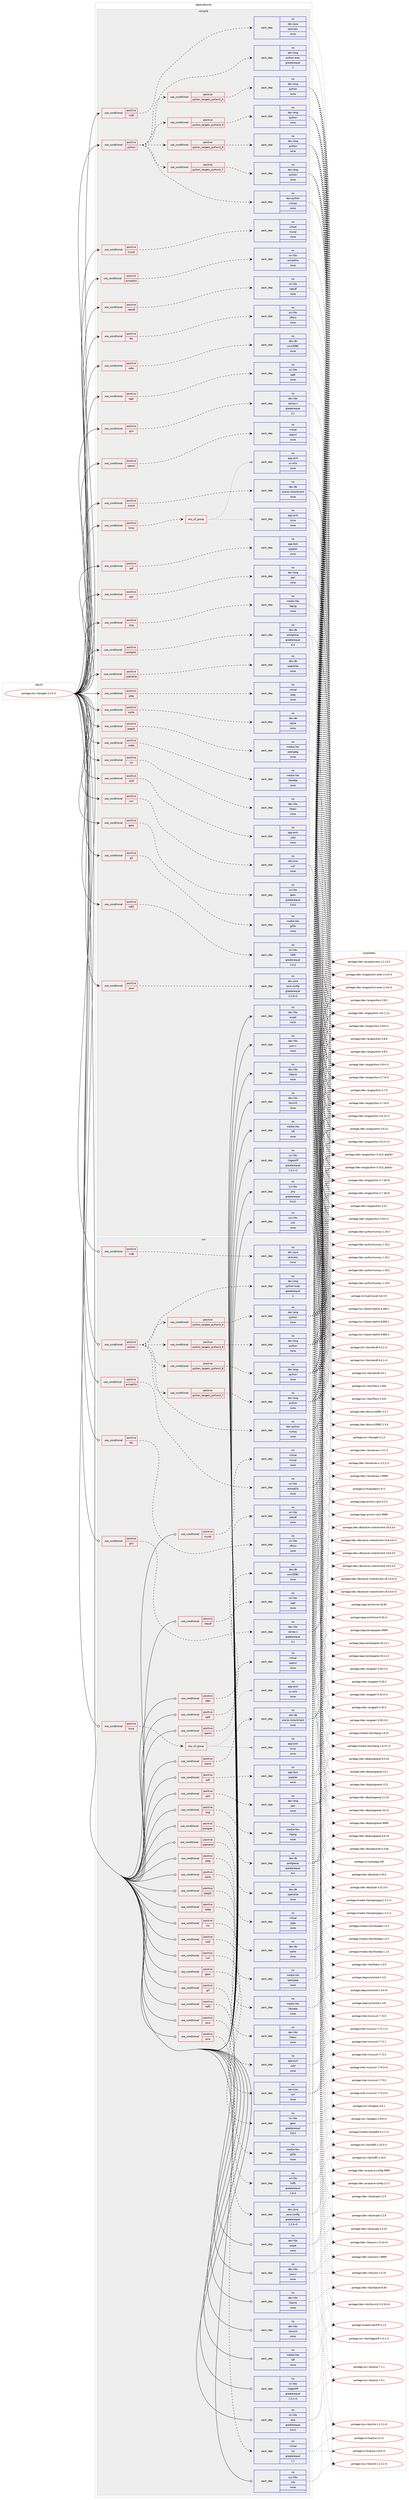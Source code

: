 digraph prolog {

# *************
# Graph options
# *************

newrank=true;
concentrate=true;
compound=true;
graph [rankdir=LR,fontname=Helvetica,fontsize=10,ranksep=1.5];#, ranksep=2.5, nodesep=0.2];
edge  [arrowhead=vee];
node  [fontname=Helvetica,fontsize=10];

# **********
# The ebuild
# **********

subgraph cluster_leftcol {
color=gray;
rank=same;
label=<<i>ebuild</i>>;
id [label="portage://sci-libs/gdal-3.2.0-r1", color=red, width=4, href="../sci-libs/gdal-3.2.0-r1.svg"];
}

# ****************
# The dependencies
# ****************

subgraph cluster_midcol {
color=gray;
label=<<i>dependencies</i>>;
subgraph cluster_compile {
fillcolor="#eeeeee";
style=filled;
label=<<i>compile</i>>;
subgraph cond1654 {
dependency7022 [label=<<TABLE BORDER="0" CELLBORDER="1" CELLSPACING="0" CELLPADDING="4"><TR><TD ROWSPAN="3" CELLPADDING="10">use_conditional</TD></TR><TR><TD>positive</TD></TR><TR><TD>armadillo</TD></TR></TABLE>>, shape=none, color=red];
subgraph pack5279 {
dependency7023 [label=<<TABLE BORDER="0" CELLBORDER="1" CELLSPACING="0" CELLPADDING="4" WIDTH="220"><TR><TD ROWSPAN="6" CELLPADDING="30">pack_dep</TD></TR><TR><TD WIDTH="110">no</TD></TR><TR><TD>sci-libs</TD></TR><TR><TD>armadillo</TD></TR><TR><TD>none</TD></TR><TR><TD></TD></TR></TABLE>>, shape=none, color=blue];
}
dependency7022:e -> dependency7023:w [weight=20,style="dashed",arrowhead="vee"];
}
id:e -> dependency7022:w [weight=20,style="solid",arrowhead="vee"];
subgraph cond1655 {
dependency7024 [label=<<TABLE BORDER="0" CELLBORDER="1" CELLSPACING="0" CELLPADDING="4"><TR><TD ROWSPAN="3" CELLPADDING="10">use_conditional</TD></TR><TR><TD>positive</TD></TR><TR><TD>curl</TD></TR></TABLE>>, shape=none, color=red];
subgraph pack5280 {
dependency7025 [label=<<TABLE BORDER="0" CELLBORDER="1" CELLSPACING="0" CELLPADDING="4" WIDTH="220"><TR><TD ROWSPAN="6" CELLPADDING="30">pack_dep</TD></TR><TR><TD WIDTH="110">no</TD></TR><TR><TD>net-misc</TD></TR><TR><TD>curl</TD></TR><TR><TD>none</TD></TR><TR><TD></TD></TR></TABLE>>, shape=none, color=blue];
}
dependency7024:e -> dependency7025:w [weight=20,style="dashed",arrowhead="vee"];
}
id:e -> dependency7024:w [weight=20,style="solid",arrowhead="vee"];
subgraph cond1656 {
dependency7026 [label=<<TABLE BORDER="0" CELLBORDER="1" CELLSPACING="0" CELLPADDING="4"><TR><TD ROWSPAN="3" CELLPADDING="10">use_conditional</TD></TR><TR><TD>positive</TD></TR><TR><TD>fits</TD></TR></TABLE>>, shape=none, color=red];
subgraph pack5281 {
dependency7027 [label=<<TABLE BORDER="0" CELLBORDER="1" CELLSPACING="0" CELLPADDING="4" WIDTH="220"><TR><TD ROWSPAN="6" CELLPADDING="30">pack_dep</TD></TR><TR><TD WIDTH="110">no</TD></TR><TR><TD>sci-libs</TD></TR><TR><TD>cfitsio</TD></TR><TR><TD>none</TD></TR><TR><TD></TD></TR></TABLE>>, shape=none, color=blue];
}
dependency7026:e -> dependency7027:w [weight=20,style="dashed",arrowhead="vee"];
}
id:e -> dependency7026:w [weight=20,style="solid",arrowhead="vee"];
subgraph cond1657 {
dependency7028 [label=<<TABLE BORDER="0" CELLBORDER="1" CELLSPACING="0" CELLPADDING="4"><TR><TD ROWSPAN="3" CELLPADDING="10">use_conditional</TD></TR><TR><TD>positive</TD></TR><TR><TD>geos</TD></TR></TABLE>>, shape=none, color=red];
subgraph pack5282 {
dependency7029 [label=<<TABLE BORDER="0" CELLBORDER="1" CELLSPACING="0" CELLPADDING="4" WIDTH="220"><TR><TD ROWSPAN="6" CELLPADDING="30">pack_dep</TD></TR><TR><TD WIDTH="110">no</TD></TR><TR><TD>sci-libs</TD></TR><TR><TD>geos</TD></TR><TR><TD>greaterequal</TD></TR><TR><TD>3.8.0</TD></TR></TABLE>>, shape=none, color=blue];
}
dependency7028:e -> dependency7029:w [weight=20,style="dashed",arrowhead="vee"];
}
id:e -> dependency7028:w [weight=20,style="solid",arrowhead="vee"];
subgraph cond1658 {
dependency7030 [label=<<TABLE BORDER="0" CELLBORDER="1" CELLSPACING="0" CELLPADDING="4"><TR><TD ROWSPAN="3" CELLPADDING="10">use_conditional</TD></TR><TR><TD>positive</TD></TR><TR><TD>gif</TD></TR></TABLE>>, shape=none, color=red];
subgraph pack5283 {
dependency7031 [label=<<TABLE BORDER="0" CELLBORDER="1" CELLSPACING="0" CELLPADDING="4" WIDTH="220"><TR><TD ROWSPAN="6" CELLPADDING="30">pack_dep</TD></TR><TR><TD WIDTH="110">no</TD></TR><TR><TD>media-libs</TD></TR><TR><TD>giflib</TD></TR><TR><TD>none</TD></TR><TR><TD></TD></TR></TABLE>>, shape=none, color=blue];
}
dependency7030:e -> dependency7031:w [weight=20,style="dashed",arrowhead="vee"];
}
id:e -> dependency7030:w [weight=20,style="solid",arrowhead="vee"];
subgraph cond1659 {
dependency7032 [label=<<TABLE BORDER="0" CELLBORDER="1" CELLSPACING="0" CELLPADDING="4"><TR><TD ROWSPAN="3" CELLPADDING="10">use_conditional</TD></TR><TR><TD>positive</TD></TR><TR><TD>gml</TD></TR></TABLE>>, shape=none, color=red];
subgraph pack5284 {
dependency7033 [label=<<TABLE BORDER="0" CELLBORDER="1" CELLSPACING="0" CELLPADDING="4" WIDTH="220"><TR><TD ROWSPAN="6" CELLPADDING="30">pack_dep</TD></TR><TR><TD WIDTH="110">no</TD></TR><TR><TD>dev-libs</TD></TR><TR><TD>xerces-c</TD></TR><TR><TD>greaterequal</TD></TR><TR><TD>3.1</TD></TR></TABLE>>, shape=none, color=blue];
}
dependency7032:e -> dependency7033:w [weight=20,style="dashed",arrowhead="vee"];
}
id:e -> dependency7032:w [weight=20,style="solid",arrowhead="vee"];
subgraph cond1660 {
dependency7034 [label=<<TABLE BORDER="0" CELLBORDER="1" CELLSPACING="0" CELLPADDING="4"><TR><TD ROWSPAN="3" CELLPADDING="10">use_conditional</TD></TR><TR><TD>positive</TD></TR><TR><TD>hdf5</TD></TR></TABLE>>, shape=none, color=red];
subgraph pack5285 {
dependency7035 [label=<<TABLE BORDER="0" CELLBORDER="1" CELLSPACING="0" CELLPADDING="4" WIDTH="220"><TR><TD ROWSPAN="6" CELLPADDING="30">pack_dep</TD></TR><TR><TD WIDTH="110">no</TD></TR><TR><TD>sci-libs</TD></TR><TR><TD>hdf5</TD></TR><TR><TD>greaterequal</TD></TR><TR><TD>1.6.4</TD></TR></TABLE>>, shape=none, color=blue];
}
dependency7034:e -> dependency7035:w [weight=20,style="dashed",arrowhead="vee"];
}
id:e -> dependency7034:w [weight=20,style="solid",arrowhead="vee"];
subgraph cond1661 {
dependency7036 [label=<<TABLE BORDER="0" CELLBORDER="1" CELLSPACING="0" CELLPADDING="4"><TR><TD ROWSPAN="3" CELLPADDING="10">use_conditional</TD></TR><TR><TD>positive</TD></TR><TR><TD>java</TD></TR></TABLE>>, shape=none, color=red];
subgraph pack5286 {
dependency7037 [label=<<TABLE BORDER="0" CELLBORDER="1" CELLSPACING="0" CELLPADDING="4" WIDTH="220"><TR><TD ROWSPAN="6" CELLPADDING="30">pack_dep</TD></TR><TR><TD WIDTH="110">no</TD></TR><TR><TD>dev-java</TD></TR><TR><TD>java-config</TD></TR><TR><TD>greaterequal</TD></TR><TR><TD>2.2.0-r3</TD></TR></TABLE>>, shape=none, color=blue];
}
dependency7036:e -> dependency7037:w [weight=20,style="dashed",arrowhead="vee"];
}
id:e -> dependency7036:w [weight=20,style="solid",arrowhead="vee"];
subgraph cond1662 {
dependency7038 [label=<<TABLE BORDER="0" CELLBORDER="1" CELLSPACING="0" CELLPADDING="4"><TR><TD ROWSPAN="3" CELLPADDING="10">use_conditional</TD></TR><TR><TD>positive</TD></TR><TR><TD>jpeg</TD></TR></TABLE>>, shape=none, color=red];
subgraph pack5287 {
dependency7039 [label=<<TABLE BORDER="0" CELLBORDER="1" CELLSPACING="0" CELLPADDING="4" WIDTH="220"><TR><TD ROWSPAN="6" CELLPADDING="30">pack_dep</TD></TR><TR><TD WIDTH="110">no</TD></TR><TR><TD>virtual</TD></TR><TR><TD>jpeg</TD></TR><TR><TD>none</TD></TR><TR><TD></TD></TR></TABLE>>, shape=none, color=blue];
}
dependency7038:e -> dependency7039:w [weight=20,style="dashed",arrowhead="vee"];
}
id:e -> dependency7038:w [weight=20,style="solid",arrowhead="vee"];
subgraph cond1663 {
dependency7040 [label=<<TABLE BORDER="0" CELLBORDER="1" CELLSPACING="0" CELLPADDING="4"><TR><TD ROWSPAN="3" CELLPADDING="10">use_conditional</TD></TR><TR><TD>positive</TD></TR><TR><TD>jpeg2k</TD></TR></TABLE>>, shape=none, color=red];
subgraph pack5288 {
dependency7041 [label=<<TABLE BORDER="0" CELLBORDER="1" CELLSPACING="0" CELLPADDING="4" WIDTH="220"><TR><TD ROWSPAN="6" CELLPADDING="30">pack_dep</TD></TR><TR><TD WIDTH="110">no</TD></TR><TR><TD>media-libs</TD></TR><TR><TD>openjpeg</TD></TR><TR><TD>none</TD></TR><TR><TD></TD></TR></TABLE>>, shape=none, color=blue];
}
dependency7040:e -> dependency7041:w [weight=20,style="dashed",arrowhead="vee"];
}
id:e -> dependency7040:w [weight=20,style="solid",arrowhead="vee"];
subgraph cond1664 {
dependency7042 [label=<<TABLE BORDER="0" CELLBORDER="1" CELLSPACING="0" CELLPADDING="4"><TR><TD ROWSPAN="3" CELLPADDING="10">use_conditional</TD></TR><TR><TD>positive</TD></TR><TR><TD>lzma</TD></TR></TABLE>>, shape=none, color=red];
subgraph any81 {
dependency7043 [label=<<TABLE BORDER="0" CELLBORDER="1" CELLSPACING="0" CELLPADDING="4"><TR><TD CELLPADDING="10">any_of_group</TD></TR></TABLE>>, shape=none, color=red];subgraph pack5289 {
dependency7044 [label=<<TABLE BORDER="0" CELLBORDER="1" CELLSPACING="0" CELLPADDING="4" WIDTH="220"><TR><TD ROWSPAN="6" CELLPADDING="30">pack_dep</TD></TR><TR><TD WIDTH="110">no</TD></TR><TR><TD>app-arch</TD></TR><TR><TD>xz-utils</TD></TR><TR><TD>none</TD></TR><TR><TD></TD></TR></TABLE>>, shape=none, color=blue];
}
dependency7043:e -> dependency7044:w [weight=20,style="dotted",arrowhead="oinv"];
subgraph pack5290 {
dependency7045 [label=<<TABLE BORDER="0" CELLBORDER="1" CELLSPACING="0" CELLPADDING="4" WIDTH="220"><TR><TD ROWSPAN="6" CELLPADDING="30">pack_dep</TD></TR><TR><TD WIDTH="110">no</TD></TR><TR><TD>app-arch</TD></TR><TR><TD>lzma</TD></TR><TR><TD>none</TD></TR><TR><TD></TD></TR></TABLE>>, shape=none, color=blue];
}
dependency7043:e -> dependency7045:w [weight=20,style="dotted",arrowhead="oinv"];
}
dependency7042:e -> dependency7043:w [weight=20,style="dashed",arrowhead="vee"];
}
id:e -> dependency7042:w [weight=20,style="solid",arrowhead="vee"];
subgraph cond1665 {
dependency7046 [label=<<TABLE BORDER="0" CELLBORDER="1" CELLSPACING="0" CELLPADDING="4"><TR><TD ROWSPAN="3" CELLPADDING="10">use_conditional</TD></TR><TR><TD>positive</TD></TR><TR><TD>mdb</TD></TR></TABLE>>, shape=none, color=red];
subgraph pack5291 {
dependency7047 [label=<<TABLE BORDER="0" CELLBORDER="1" CELLSPACING="0" CELLPADDING="4" WIDTH="220"><TR><TD ROWSPAN="6" CELLPADDING="30">pack_dep</TD></TR><TR><TD WIDTH="110">no</TD></TR><TR><TD>dev-java</TD></TR><TR><TD>jackcess</TD></TR><TR><TD>none</TD></TR><TR><TD></TD></TR></TABLE>>, shape=none, color=blue];
}
dependency7046:e -> dependency7047:w [weight=20,style="dashed",arrowhead="vee"];
}
id:e -> dependency7046:w [weight=20,style="solid",arrowhead="vee"];
subgraph cond1666 {
dependency7048 [label=<<TABLE BORDER="0" CELLBORDER="1" CELLSPACING="0" CELLPADDING="4"><TR><TD ROWSPAN="3" CELLPADDING="10">use_conditional</TD></TR><TR><TD>positive</TD></TR><TR><TD>mysql</TD></TR></TABLE>>, shape=none, color=red];
subgraph pack5292 {
dependency7049 [label=<<TABLE BORDER="0" CELLBORDER="1" CELLSPACING="0" CELLPADDING="4" WIDTH="220"><TR><TD ROWSPAN="6" CELLPADDING="30">pack_dep</TD></TR><TR><TD WIDTH="110">no</TD></TR><TR><TD>virtual</TD></TR><TR><TD>mysql</TD></TR><TR><TD>none</TD></TR><TR><TD></TD></TR></TABLE>>, shape=none, color=blue];
}
dependency7048:e -> dependency7049:w [weight=20,style="dashed",arrowhead="vee"];
}
id:e -> dependency7048:w [weight=20,style="solid",arrowhead="vee"];
subgraph cond1667 {
dependency7050 [label=<<TABLE BORDER="0" CELLBORDER="1" CELLSPACING="0" CELLPADDING="4"><TR><TD ROWSPAN="3" CELLPADDING="10">use_conditional</TD></TR><TR><TD>positive</TD></TR><TR><TD>netcdf</TD></TR></TABLE>>, shape=none, color=red];
subgraph pack5293 {
dependency7051 [label=<<TABLE BORDER="0" CELLBORDER="1" CELLSPACING="0" CELLPADDING="4" WIDTH="220"><TR><TD ROWSPAN="6" CELLPADDING="30">pack_dep</TD></TR><TR><TD WIDTH="110">no</TD></TR><TR><TD>sci-libs</TD></TR><TR><TD>netcdf</TD></TR><TR><TD>none</TD></TR><TR><TD></TD></TR></TABLE>>, shape=none, color=blue];
}
dependency7050:e -> dependency7051:w [weight=20,style="dashed",arrowhead="vee"];
}
id:e -> dependency7050:w [weight=20,style="solid",arrowhead="vee"];
subgraph cond1668 {
dependency7052 [label=<<TABLE BORDER="0" CELLBORDER="1" CELLSPACING="0" CELLPADDING="4"><TR><TD ROWSPAN="3" CELLPADDING="10">use_conditional</TD></TR><TR><TD>positive</TD></TR><TR><TD>odbc</TD></TR></TABLE>>, shape=none, color=red];
subgraph pack5294 {
dependency7053 [label=<<TABLE BORDER="0" CELLBORDER="1" CELLSPACING="0" CELLPADDING="4" WIDTH="220"><TR><TD ROWSPAN="6" CELLPADDING="30">pack_dep</TD></TR><TR><TD WIDTH="110">no</TD></TR><TR><TD>dev-db</TD></TR><TR><TD>unixODBC</TD></TR><TR><TD>none</TD></TR><TR><TD></TD></TR></TABLE>>, shape=none, color=blue];
}
dependency7052:e -> dependency7053:w [weight=20,style="dashed",arrowhead="vee"];
}
id:e -> dependency7052:w [weight=20,style="solid",arrowhead="vee"];
subgraph cond1669 {
dependency7054 [label=<<TABLE BORDER="0" CELLBORDER="1" CELLSPACING="0" CELLPADDING="4"><TR><TD ROWSPAN="3" CELLPADDING="10">use_conditional</TD></TR><TR><TD>positive</TD></TR><TR><TD>ogdi</TD></TR></TABLE>>, shape=none, color=red];
subgraph pack5295 {
dependency7055 [label=<<TABLE BORDER="0" CELLBORDER="1" CELLSPACING="0" CELLPADDING="4" WIDTH="220"><TR><TD ROWSPAN="6" CELLPADDING="30">pack_dep</TD></TR><TR><TD WIDTH="110">no</TD></TR><TR><TD>sci-libs</TD></TR><TR><TD>ogdi</TD></TR><TR><TD>none</TD></TR><TR><TD></TD></TR></TABLE>>, shape=none, color=blue];
}
dependency7054:e -> dependency7055:w [weight=20,style="dashed",arrowhead="vee"];
}
id:e -> dependency7054:w [weight=20,style="solid",arrowhead="vee"];
subgraph cond1670 {
dependency7056 [label=<<TABLE BORDER="0" CELLBORDER="1" CELLSPACING="0" CELLPADDING="4"><TR><TD ROWSPAN="3" CELLPADDING="10">use_conditional</TD></TR><TR><TD>positive</TD></TR><TR><TD>opencl</TD></TR></TABLE>>, shape=none, color=red];
subgraph pack5296 {
dependency7057 [label=<<TABLE BORDER="0" CELLBORDER="1" CELLSPACING="0" CELLPADDING="4" WIDTH="220"><TR><TD ROWSPAN="6" CELLPADDING="30">pack_dep</TD></TR><TR><TD WIDTH="110">no</TD></TR><TR><TD>virtual</TD></TR><TR><TD>opencl</TD></TR><TR><TD>none</TD></TR><TR><TD></TD></TR></TABLE>>, shape=none, color=blue];
}
dependency7056:e -> dependency7057:w [weight=20,style="dashed",arrowhead="vee"];
}
id:e -> dependency7056:w [weight=20,style="solid",arrowhead="vee"];
subgraph cond1671 {
dependency7058 [label=<<TABLE BORDER="0" CELLBORDER="1" CELLSPACING="0" CELLPADDING="4"><TR><TD ROWSPAN="3" CELLPADDING="10">use_conditional</TD></TR><TR><TD>positive</TD></TR><TR><TD>oracle</TD></TR></TABLE>>, shape=none, color=red];
subgraph pack5297 {
dependency7059 [label=<<TABLE BORDER="0" CELLBORDER="1" CELLSPACING="0" CELLPADDING="4" WIDTH="220"><TR><TD ROWSPAN="6" CELLPADDING="30">pack_dep</TD></TR><TR><TD WIDTH="110">no</TD></TR><TR><TD>dev-db</TD></TR><TR><TD>oracle-instantclient</TD></TR><TR><TD>none</TD></TR><TR><TD></TD></TR></TABLE>>, shape=none, color=blue];
}
dependency7058:e -> dependency7059:w [weight=20,style="dashed",arrowhead="vee"];
}
id:e -> dependency7058:w [weight=20,style="solid",arrowhead="vee"];
subgraph cond1672 {
dependency7060 [label=<<TABLE BORDER="0" CELLBORDER="1" CELLSPACING="0" CELLPADDING="4"><TR><TD ROWSPAN="3" CELLPADDING="10">use_conditional</TD></TR><TR><TD>positive</TD></TR><TR><TD>pdf</TD></TR></TABLE>>, shape=none, color=red];
subgraph pack5298 {
dependency7061 [label=<<TABLE BORDER="0" CELLBORDER="1" CELLSPACING="0" CELLPADDING="4" WIDTH="220"><TR><TD ROWSPAN="6" CELLPADDING="30">pack_dep</TD></TR><TR><TD WIDTH="110">no</TD></TR><TR><TD>app-text</TD></TR><TR><TD>poppler</TD></TR><TR><TD>none</TD></TR><TR><TD></TD></TR></TABLE>>, shape=none, color=blue];
}
dependency7060:e -> dependency7061:w [weight=20,style="dashed",arrowhead="vee"];
}
id:e -> dependency7060:w [weight=20,style="solid",arrowhead="vee"];
subgraph cond1673 {
dependency7062 [label=<<TABLE BORDER="0" CELLBORDER="1" CELLSPACING="0" CELLPADDING="4"><TR><TD ROWSPAN="3" CELLPADDING="10">use_conditional</TD></TR><TR><TD>positive</TD></TR><TR><TD>perl</TD></TR></TABLE>>, shape=none, color=red];
subgraph pack5299 {
dependency7063 [label=<<TABLE BORDER="0" CELLBORDER="1" CELLSPACING="0" CELLPADDING="4" WIDTH="220"><TR><TD ROWSPAN="6" CELLPADDING="30">pack_dep</TD></TR><TR><TD WIDTH="110">no</TD></TR><TR><TD>dev-lang</TD></TR><TR><TD>perl</TD></TR><TR><TD>none</TD></TR><TR><TD></TD></TR></TABLE>>, shape=none, color=blue];
}
dependency7062:e -> dependency7063:w [weight=20,style="dashed",arrowhead="vee"];
}
id:e -> dependency7062:w [weight=20,style="solid",arrowhead="vee"];
subgraph cond1674 {
dependency7064 [label=<<TABLE BORDER="0" CELLBORDER="1" CELLSPACING="0" CELLPADDING="4"><TR><TD ROWSPAN="3" CELLPADDING="10">use_conditional</TD></TR><TR><TD>positive</TD></TR><TR><TD>png</TD></TR></TABLE>>, shape=none, color=red];
subgraph pack5300 {
dependency7065 [label=<<TABLE BORDER="0" CELLBORDER="1" CELLSPACING="0" CELLPADDING="4" WIDTH="220"><TR><TD ROWSPAN="6" CELLPADDING="30">pack_dep</TD></TR><TR><TD WIDTH="110">no</TD></TR><TR><TD>media-libs</TD></TR><TR><TD>libpng</TD></TR><TR><TD>none</TD></TR><TR><TD></TD></TR></TABLE>>, shape=none, color=blue];
}
dependency7064:e -> dependency7065:w [weight=20,style="dashed",arrowhead="vee"];
}
id:e -> dependency7064:w [weight=20,style="solid",arrowhead="vee"];
subgraph cond1675 {
dependency7066 [label=<<TABLE BORDER="0" CELLBORDER="1" CELLSPACING="0" CELLPADDING="4"><TR><TD ROWSPAN="3" CELLPADDING="10">use_conditional</TD></TR><TR><TD>positive</TD></TR><TR><TD>postgres</TD></TR></TABLE>>, shape=none, color=red];
subgraph pack5301 {
dependency7067 [label=<<TABLE BORDER="0" CELLBORDER="1" CELLSPACING="0" CELLPADDING="4" WIDTH="220"><TR><TD ROWSPAN="6" CELLPADDING="30">pack_dep</TD></TR><TR><TD WIDTH="110">no</TD></TR><TR><TD>dev-db</TD></TR><TR><TD>postgresql</TD></TR><TR><TD>greaterequal</TD></TR><TR><TD>8.4</TD></TR></TABLE>>, shape=none, color=blue];
}
dependency7066:e -> dependency7067:w [weight=20,style="dashed",arrowhead="vee"];
}
id:e -> dependency7066:w [weight=20,style="solid",arrowhead="vee"];
subgraph cond1676 {
dependency7068 [label=<<TABLE BORDER="0" CELLBORDER="1" CELLSPACING="0" CELLPADDING="4"><TR><TD ROWSPAN="3" CELLPADDING="10">use_conditional</TD></TR><TR><TD>positive</TD></TR><TR><TD>python</TD></TR></TABLE>>, shape=none, color=red];
subgraph cond1677 {
dependency7069 [label=<<TABLE BORDER="0" CELLBORDER="1" CELLSPACING="0" CELLPADDING="4"><TR><TD ROWSPAN="3" CELLPADDING="10">use_conditional</TD></TR><TR><TD>positive</TD></TR><TR><TD>python_targets_python3_6</TD></TR></TABLE>>, shape=none, color=red];
subgraph pack5302 {
dependency7070 [label=<<TABLE BORDER="0" CELLBORDER="1" CELLSPACING="0" CELLPADDING="4" WIDTH="220"><TR><TD ROWSPAN="6" CELLPADDING="30">pack_dep</TD></TR><TR><TD WIDTH="110">no</TD></TR><TR><TD>dev-lang</TD></TR><TR><TD>python</TD></TR><TR><TD>none</TD></TR><TR><TD></TD></TR></TABLE>>, shape=none, color=blue];
}
dependency7069:e -> dependency7070:w [weight=20,style="dashed",arrowhead="vee"];
}
dependency7068:e -> dependency7069:w [weight=20,style="dashed",arrowhead="vee"];
subgraph cond1678 {
dependency7071 [label=<<TABLE BORDER="0" CELLBORDER="1" CELLSPACING="0" CELLPADDING="4"><TR><TD ROWSPAN="3" CELLPADDING="10">use_conditional</TD></TR><TR><TD>positive</TD></TR><TR><TD>python_targets_python3_7</TD></TR></TABLE>>, shape=none, color=red];
subgraph pack5303 {
dependency7072 [label=<<TABLE BORDER="0" CELLBORDER="1" CELLSPACING="0" CELLPADDING="4" WIDTH="220"><TR><TD ROWSPAN="6" CELLPADDING="30">pack_dep</TD></TR><TR><TD WIDTH="110">no</TD></TR><TR><TD>dev-lang</TD></TR><TR><TD>python</TD></TR><TR><TD>none</TD></TR><TR><TD></TD></TR></TABLE>>, shape=none, color=blue];
}
dependency7071:e -> dependency7072:w [weight=20,style="dashed",arrowhead="vee"];
}
dependency7068:e -> dependency7071:w [weight=20,style="dashed",arrowhead="vee"];
subgraph cond1679 {
dependency7073 [label=<<TABLE BORDER="0" CELLBORDER="1" CELLSPACING="0" CELLPADDING="4"><TR><TD ROWSPAN="3" CELLPADDING="10">use_conditional</TD></TR><TR><TD>positive</TD></TR><TR><TD>python_targets_python3_8</TD></TR></TABLE>>, shape=none, color=red];
subgraph pack5304 {
dependency7074 [label=<<TABLE BORDER="0" CELLBORDER="1" CELLSPACING="0" CELLPADDING="4" WIDTH="220"><TR><TD ROWSPAN="6" CELLPADDING="30">pack_dep</TD></TR><TR><TD WIDTH="110">no</TD></TR><TR><TD>dev-lang</TD></TR><TR><TD>python</TD></TR><TR><TD>none</TD></TR><TR><TD></TD></TR></TABLE>>, shape=none, color=blue];
}
dependency7073:e -> dependency7074:w [weight=20,style="dashed",arrowhead="vee"];
}
dependency7068:e -> dependency7073:w [weight=20,style="dashed",arrowhead="vee"];
subgraph cond1680 {
dependency7075 [label=<<TABLE BORDER="0" CELLBORDER="1" CELLSPACING="0" CELLPADDING="4"><TR><TD ROWSPAN="3" CELLPADDING="10">use_conditional</TD></TR><TR><TD>positive</TD></TR><TR><TD>python_targets_python3_9</TD></TR></TABLE>>, shape=none, color=red];
subgraph pack5305 {
dependency7076 [label=<<TABLE BORDER="0" CELLBORDER="1" CELLSPACING="0" CELLPADDING="4" WIDTH="220"><TR><TD ROWSPAN="6" CELLPADDING="30">pack_dep</TD></TR><TR><TD WIDTH="110">no</TD></TR><TR><TD>dev-lang</TD></TR><TR><TD>python</TD></TR><TR><TD>none</TD></TR><TR><TD></TD></TR></TABLE>>, shape=none, color=blue];
}
dependency7075:e -> dependency7076:w [weight=20,style="dashed",arrowhead="vee"];
}
dependency7068:e -> dependency7075:w [weight=20,style="dashed",arrowhead="vee"];
subgraph pack5306 {
dependency7077 [label=<<TABLE BORDER="0" CELLBORDER="1" CELLSPACING="0" CELLPADDING="4" WIDTH="220"><TR><TD ROWSPAN="6" CELLPADDING="30">pack_dep</TD></TR><TR><TD WIDTH="110">no</TD></TR><TR><TD>dev-lang</TD></TR><TR><TD>python-exec</TD></TR><TR><TD>greaterequal</TD></TR><TR><TD>2</TD></TR></TABLE>>, shape=none, color=blue];
}
dependency7068:e -> dependency7077:w [weight=20,style="dashed",arrowhead="vee"];
subgraph pack5307 {
dependency7078 [label=<<TABLE BORDER="0" CELLBORDER="1" CELLSPACING="0" CELLPADDING="4" WIDTH="220"><TR><TD ROWSPAN="6" CELLPADDING="30">pack_dep</TD></TR><TR><TD WIDTH="110">no</TD></TR><TR><TD>dev-python</TD></TR><TR><TD>numpy</TD></TR><TR><TD>none</TD></TR><TR><TD></TD></TR></TABLE>>, shape=none, color=blue];
}
dependency7068:e -> dependency7078:w [weight=20,style="dashed",arrowhead="vee"];
}
id:e -> dependency7068:w [weight=20,style="solid",arrowhead="vee"];
subgraph cond1681 {
dependency7079 [label=<<TABLE BORDER="0" CELLBORDER="1" CELLSPACING="0" CELLPADDING="4"><TR><TD ROWSPAN="3" CELLPADDING="10">use_conditional</TD></TR><TR><TD>positive</TD></TR><TR><TD>spatialite</TD></TR></TABLE>>, shape=none, color=red];
subgraph pack5308 {
dependency7080 [label=<<TABLE BORDER="0" CELLBORDER="1" CELLSPACING="0" CELLPADDING="4" WIDTH="220"><TR><TD ROWSPAN="6" CELLPADDING="30">pack_dep</TD></TR><TR><TD WIDTH="110">no</TD></TR><TR><TD>dev-db</TD></TR><TR><TD>spatialite</TD></TR><TR><TD>none</TD></TR><TR><TD></TD></TR></TABLE>>, shape=none, color=blue];
}
dependency7079:e -> dependency7080:w [weight=20,style="dashed",arrowhead="vee"];
}
id:e -> dependency7079:w [weight=20,style="solid",arrowhead="vee"];
subgraph cond1682 {
dependency7081 [label=<<TABLE BORDER="0" CELLBORDER="1" CELLSPACING="0" CELLPADDING="4"><TR><TD ROWSPAN="3" CELLPADDING="10">use_conditional</TD></TR><TR><TD>positive</TD></TR><TR><TD>sqlite</TD></TR></TABLE>>, shape=none, color=red];
subgraph pack5309 {
dependency7082 [label=<<TABLE BORDER="0" CELLBORDER="1" CELLSPACING="0" CELLPADDING="4" WIDTH="220"><TR><TD ROWSPAN="6" CELLPADDING="30">pack_dep</TD></TR><TR><TD WIDTH="110">no</TD></TR><TR><TD>dev-db</TD></TR><TR><TD>sqlite</TD></TR><TR><TD>none</TD></TR><TR><TD></TD></TR></TABLE>>, shape=none, color=blue];
}
dependency7081:e -> dependency7082:w [weight=20,style="dashed",arrowhead="vee"];
}
id:e -> dependency7081:w [weight=20,style="solid",arrowhead="vee"];
subgraph cond1683 {
dependency7083 [label=<<TABLE BORDER="0" CELLBORDER="1" CELLSPACING="0" CELLPADDING="4"><TR><TD ROWSPAN="3" CELLPADDING="10">use_conditional</TD></TR><TR><TD>positive</TD></TR><TR><TD>webp</TD></TR></TABLE>>, shape=none, color=red];
subgraph pack5310 {
dependency7084 [label=<<TABLE BORDER="0" CELLBORDER="1" CELLSPACING="0" CELLPADDING="4" WIDTH="220"><TR><TD ROWSPAN="6" CELLPADDING="30">pack_dep</TD></TR><TR><TD WIDTH="110">no</TD></TR><TR><TD>media-libs</TD></TR><TR><TD>libwebp</TD></TR><TR><TD>none</TD></TR><TR><TD></TD></TR></TABLE>>, shape=none, color=blue];
}
dependency7083:e -> dependency7084:w [weight=20,style="dashed",arrowhead="vee"];
}
id:e -> dependency7083:w [weight=20,style="solid",arrowhead="vee"];
subgraph cond1684 {
dependency7085 [label=<<TABLE BORDER="0" CELLBORDER="1" CELLSPACING="0" CELLPADDING="4"><TR><TD ROWSPAN="3" CELLPADDING="10">use_conditional</TD></TR><TR><TD>positive</TD></TR><TR><TD>xls</TD></TR></TABLE>>, shape=none, color=red];
subgraph pack5311 {
dependency7086 [label=<<TABLE BORDER="0" CELLBORDER="1" CELLSPACING="0" CELLPADDING="4" WIDTH="220"><TR><TD ROWSPAN="6" CELLPADDING="30">pack_dep</TD></TR><TR><TD WIDTH="110">no</TD></TR><TR><TD>dev-libs</TD></TR><TR><TD>freexl</TD></TR><TR><TD>none</TD></TR><TR><TD></TD></TR></TABLE>>, shape=none, color=blue];
}
dependency7085:e -> dependency7086:w [weight=20,style="dashed",arrowhead="vee"];
}
id:e -> dependency7085:w [weight=20,style="solid",arrowhead="vee"];
subgraph cond1685 {
dependency7087 [label=<<TABLE BORDER="0" CELLBORDER="1" CELLSPACING="0" CELLPADDING="4"><TR><TD ROWSPAN="3" CELLPADDING="10">use_conditional</TD></TR><TR><TD>positive</TD></TR><TR><TD>zstd</TD></TR></TABLE>>, shape=none, color=red];
subgraph pack5312 {
dependency7088 [label=<<TABLE BORDER="0" CELLBORDER="1" CELLSPACING="0" CELLPADDING="4" WIDTH="220"><TR><TD ROWSPAN="6" CELLPADDING="30">pack_dep</TD></TR><TR><TD WIDTH="110">no</TD></TR><TR><TD>app-arch</TD></TR><TR><TD>zstd</TD></TR><TR><TD>none</TD></TR><TR><TD></TD></TR></TABLE>>, shape=none, color=blue];
}
dependency7087:e -> dependency7088:w [weight=20,style="dashed",arrowhead="vee"];
}
id:e -> dependency7087:w [weight=20,style="solid",arrowhead="vee"];
subgraph pack5313 {
dependency7089 [label=<<TABLE BORDER="0" CELLBORDER="1" CELLSPACING="0" CELLPADDING="4" WIDTH="220"><TR><TD ROWSPAN="6" CELLPADDING="30">pack_dep</TD></TR><TR><TD WIDTH="110">no</TD></TR><TR><TD>dev-libs</TD></TR><TR><TD>expat</TD></TR><TR><TD>none</TD></TR><TR><TD></TD></TR></TABLE>>, shape=none, color=blue];
}
id:e -> dependency7089:w [weight=20,style="solid",arrowhead="vee"];
subgraph pack5314 {
dependency7090 [label=<<TABLE BORDER="0" CELLBORDER="1" CELLSPACING="0" CELLPADDING="4" WIDTH="220"><TR><TD ROWSPAN="6" CELLPADDING="30">pack_dep</TD></TR><TR><TD WIDTH="110">no</TD></TR><TR><TD>dev-libs</TD></TR><TR><TD>json-c</TD></TR><TR><TD>none</TD></TR><TR><TD></TD></TR></TABLE>>, shape=none, color=blue];
}
id:e -> dependency7090:w [weight=20,style="solid",arrowhead="vee"];
subgraph pack5315 {
dependency7091 [label=<<TABLE BORDER="0" CELLBORDER="1" CELLSPACING="0" CELLPADDING="4" WIDTH="220"><TR><TD ROWSPAN="6" CELLPADDING="30">pack_dep</TD></TR><TR><TD WIDTH="110">no</TD></TR><TR><TD>dev-libs</TD></TR><TR><TD>libpcre</TD></TR><TR><TD>none</TD></TR><TR><TD></TD></TR></TABLE>>, shape=none, color=blue];
}
id:e -> dependency7091:w [weight=20,style="solid",arrowhead="vee"];
subgraph pack5316 {
dependency7092 [label=<<TABLE BORDER="0" CELLBORDER="1" CELLSPACING="0" CELLPADDING="4" WIDTH="220"><TR><TD ROWSPAN="6" CELLPADDING="30">pack_dep</TD></TR><TR><TD WIDTH="110">no</TD></TR><TR><TD>dev-libs</TD></TR><TR><TD>libxml2</TD></TR><TR><TD>none</TD></TR><TR><TD></TD></TR></TABLE>>, shape=none, color=blue];
}
id:e -> dependency7092:w [weight=20,style="solid",arrowhead="vee"];
subgraph pack5317 {
dependency7093 [label=<<TABLE BORDER="0" CELLBORDER="1" CELLSPACING="0" CELLPADDING="4" WIDTH="220"><TR><TD ROWSPAN="6" CELLPADDING="30">pack_dep</TD></TR><TR><TD WIDTH="110">no</TD></TR><TR><TD>media-libs</TD></TR><TR><TD>tiff</TD></TR><TR><TD>none</TD></TR><TR><TD></TD></TR></TABLE>>, shape=none, color=blue];
}
id:e -> dependency7093:w [weight=20,style="solid",arrowhead="vee"];
subgraph pack5318 {
dependency7094 [label=<<TABLE BORDER="0" CELLBORDER="1" CELLSPACING="0" CELLPADDING="4" WIDTH="220"><TR><TD ROWSPAN="6" CELLPADDING="30">pack_dep</TD></TR><TR><TD WIDTH="110">no</TD></TR><TR><TD>sci-libs</TD></TR><TR><TD>libgeotiff</TD></TR><TR><TD>greaterequal</TD></TR><TR><TD>1.5.1-r1</TD></TR></TABLE>>, shape=none, color=blue];
}
id:e -> dependency7094:w [weight=20,style="solid",arrowhead="vee"];
subgraph pack5319 {
dependency7095 [label=<<TABLE BORDER="0" CELLBORDER="1" CELLSPACING="0" CELLPADDING="4" WIDTH="220"><TR><TD ROWSPAN="6" CELLPADDING="30">pack_dep</TD></TR><TR><TD WIDTH="110">no</TD></TR><TR><TD>sci-libs</TD></TR><TR><TD>proj</TD></TR><TR><TD>greaterequal</TD></TR><TR><TD>6.0.0</TD></TR></TABLE>>, shape=none, color=blue];
}
id:e -> dependency7095:w [weight=20,style="solid",arrowhead="vee"];
subgraph pack5320 {
dependency7096 [label=<<TABLE BORDER="0" CELLBORDER="1" CELLSPACING="0" CELLPADDING="4" WIDTH="220"><TR><TD ROWSPAN="6" CELLPADDING="30">pack_dep</TD></TR><TR><TD WIDTH="110">no</TD></TR><TR><TD>sys-libs</TD></TR><TR><TD>zlib</TD></TR><TR><TD>none</TD></TR><TR><TD></TD></TR></TABLE>>, shape=none, color=blue];
}
id:e -> dependency7096:w [weight=20,style="solid",arrowhead="vee"];
}
subgraph cluster_compileandrun {
fillcolor="#eeeeee";
style=filled;
label=<<i>compile and run</i>>;
}
subgraph cluster_run {
fillcolor="#eeeeee";
style=filled;
label=<<i>run</i>>;
subgraph cond1686 {
dependency7097 [label=<<TABLE BORDER="0" CELLBORDER="1" CELLSPACING="0" CELLPADDING="4"><TR><TD ROWSPAN="3" CELLPADDING="10">use_conditional</TD></TR><TR><TD>positive</TD></TR><TR><TD>armadillo</TD></TR></TABLE>>, shape=none, color=red];
subgraph pack5321 {
dependency7098 [label=<<TABLE BORDER="0" CELLBORDER="1" CELLSPACING="0" CELLPADDING="4" WIDTH="220"><TR><TD ROWSPAN="6" CELLPADDING="30">pack_dep</TD></TR><TR><TD WIDTH="110">no</TD></TR><TR><TD>sci-libs</TD></TR><TR><TD>armadillo</TD></TR><TR><TD>none</TD></TR><TR><TD></TD></TR></TABLE>>, shape=none, color=blue];
}
dependency7097:e -> dependency7098:w [weight=20,style="dashed",arrowhead="vee"];
}
id:e -> dependency7097:w [weight=20,style="solid",arrowhead="odot"];
subgraph cond1687 {
dependency7099 [label=<<TABLE BORDER="0" CELLBORDER="1" CELLSPACING="0" CELLPADDING="4"><TR><TD ROWSPAN="3" CELLPADDING="10">use_conditional</TD></TR><TR><TD>positive</TD></TR><TR><TD>curl</TD></TR></TABLE>>, shape=none, color=red];
subgraph pack5322 {
dependency7100 [label=<<TABLE BORDER="0" CELLBORDER="1" CELLSPACING="0" CELLPADDING="4" WIDTH="220"><TR><TD ROWSPAN="6" CELLPADDING="30">pack_dep</TD></TR><TR><TD WIDTH="110">no</TD></TR><TR><TD>net-misc</TD></TR><TR><TD>curl</TD></TR><TR><TD>none</TD></TR><TR><TD></TD></TR></TABLE>>, shape=none, color=blue];
}
dependency7099:e -> dependency7100:w [weight=20,style="dashed",arrowhead="vee"];
}
id:e -> dependency7099:w [weight=20,style="solid",arrowhead="odot"];
subgraph cond1688 {
dependency7101 [label=<<TABLE BORDER="0" CELLBORDER="1" CELLSPACING="0" CELLPADDING="4"><TR><TD ROWSPAN="3" CELLPADDING="10">use_conditional</TD></TR><TR><TD>positive</TD></TR><TR><TD>fits</TD></TR></TABLE>>, shape=none, color=red];
subgraph pack5323 {
dependency7102 [label=<<TABLE BORDER="0" CELLBORDER="1" CELLSPACING="0" CELLPADDING="4" WIDTH="220"><TR><TD ROWSPAN="6" CELLPADDING="30">pack_dep</TD></TR><TR><TD WIDTH="110">no</TD></TR><TR><TD>sci-libs</TD></TR><TR><TD>cfitsio</TD></TR><TR><TD>none</TD></TR><TR><TD></TD></TR></TABLE>>, shape=none, color=blue];
}
dependency7101:e -> dependency7102:w [weight=20,style="dashed",arrowhead="vee"];
}
id:e -> dependency7101:w [weight=20,style="solid",arrowhead="odot"];
subgraph cond1689 {
dependency7103 [label=<<TABLE BORDER="0" CELLBORDER="1" CELLSPACING="0" CELLPADDING="4"><TR><TD ROWSPAN="3" CELLPADDING="10">use_conditional</TD></TR><TR><TD>positive</TD></TR><TR><TD>geos</TD></TR></TABLE>>, shape=none, color=red];
subgraph pack5324 {
dependency7104 [label=<<TABLE BORDER="0" CELLBORDER="1" CELLSPACING="0" CELLPADDING="4" WIDTH="220"><TR><TD ROWSPAN="6" CELLPADDING="30">pack_dep</TD></TR><TR><TD WIDTH="110">no</TD></TR><TR><TD>sci-libs</TD></TR><TR><TD>geos</TD></TR><TR><TD>greaterequal</TD></TR><TR><TD>3.8.0</TD></TR></TABLE>>, shape=none, color=blue];
}
dependency7103:e -> dependency7104:w [weight=20,style="dashed",arrowhead="vee"];
}
id:e -> dependency7103:w [weight=20,style="solid",arrowhead="odot"];
subgraph cond1690 {
dependency7105 [label=<<TABLE BORDER="0" CELLBORDER="1" CELLSPACING="0" CELLPADDING="4"><TR><TD ROWSPAN="3" CELLPADDING="10">use_conditional</TD></TR><TR><TD>positive</TD></TR><TR><TD>gif</TD></TR></TABLE>>, shape=none, color=red];
subgraph pack5325 {
dependency7106 [label=<<TABLE BORDER="0" CELLBORDER="1" CELLSPACING="0" CELLPADDING="4" WIDTH="220"><TR><TD ROWSPAN="6" CELLPADDING="30">pack_dep</TD></TR><TR><TD WIDTH="110">no</TD></TR><TR><TD>media-libs</TD></TR><TR><TD>giflib</TD></TR><TR><TD>none</TD></TR><TR><TD></TD></TR></TABLE>>, shape=none, color=blue];
}
dependency7105:e -> dependency7106:w [weight=20,style="dashed",arrowhead="vee"];
}
id:e -> dependency7105:w [weight=20,style="solid",arrowhead="odot"];
subgraph cond1691 {
dependency7107 [label=<<TABLE BORDER="0" CELLBORDER="1" CELLSPACING="0" CELLPADDING="4"><TR><TD ROWSPAN="3" CELLPADDING="10">use_conditional</TD></TR><TR><TD>positive</TD></TR><TR><TD>gml</TD></TR></TABLE>>, shape=none, color=red];
subgraph pack5326 {
dependency7108 [label=<<TABLE BORDER="0" CELLBORDER="1" CELLSPACING="0" CELLPADDING="4" WIDTH="220"><TR><TD ROWSPAN="6" CELLPADDING="30">pack_dep</TD></TR><TR><TD WIDTH="110">no</TD></TR><TR><TD>dev-libs</TD></TR><TR><TD>xerces-c</TD></TR><TR><TD>greaterequal</TD></TR><TR><TD>3.1</TD></TR></TABLE>>, shape=none, color=blue];
}
dependency7107:e -> dependency7108:w [weight=20,style="dashed",arrowhead="vee"];
}
id:e -> dependency7107:w [weight=20,style="solid",arrowhead="odot"];
subgraph cond1692 {
dependency7109 [label=<<TABLE BORDER="0" CELLBORDER="1" CELLSPACING="0" CELLPADDING="4"><TR><TD ROWSPAN="3" CELLPADDING="10">use_conditional</TD></TR><TR><TD>positive</TD></TR><TR><TD>hdf5</TD></TR></TABLE>>, shape=none, color=red];
subgraph pack5327 {
dependency7110 [label=<<TABLE BORDER="0" CELLBORDER="1" CELLSPACING="0" CELLPADDING="4" WIDTH="220"><TR><TD ROWSPAN="6" CELLPADDING="30">pack_dep</TD></TR><TR><TD WIDTH="110">no</TD></TR><TR><TD>sci-libs</TD></TR><TR><TD>hdf5</TD></TR><TR><TD>greaterequal</TD></TR><TR><TD>1.6.4</TD></TR></TABLE>>, shape=none, color=blue];
}
dependency7109:e -> dependency7110:w [weight=20,style="dashed",arrowhead="vee"];
}
id:e -> dependency7109:w [weight=20,style="solid",arrowhead="odot"];
subgraph cond1693 {
dependency7111 [label=<<TABLE BORDER="0" CELLBORDER="1" CELLSPACING="0" CELLPADDING="4"><TR><TD ROWSPAN="3" CELLPADDING="10">use_conditional</TD></TR><TR><TD>positive</TD></TR><TR><TD>java</TD></TR></TABLE>>, shape=none, color=red];
subgraph pack5328 {
dependency7112 [label=<<TABLE BORDER="0" CELLBORDER="1" CELLSPACING="0" CELLPADDING="4" WIDTH="220"><TR><TD ROWSPAN="6" CELLPADDING="30">pack_dep</TD></TR><TR><TD WIDTH="110">no</TD></TR><TR><TD>dev-java</TD></TR><TR><TD>java-config</TD></TR><TR><TD>greaterequal</TD></TR><TR><TD>2.2.0-r3</TD></TR></TABLE>>, shape=none, color=blue];
}
dependency7111:e -> dependency7112:w [weight=20,style="dashed",arrowhead="vee"];
}
id:e -> dependency7111:w [weight=20,style="solid",arrowhead="odot"];
subgraph cond1694 {
dependency7113 [label=<<TABLE BORDER="0" CELLBORDER="1" CELLSPACING="0" CELLPADDING="4"><TR><TD ROWSPAN="3" CELLPADDING="10">use_conditional</TD></TR><TR><TD>positive</TD></TR><TR><TD>java</TD></TR></TABLE>>, shape=none, color=red];
subgraph pack5329 {
dependency7114 [label=<<TABLE BORDER="0" CELLBORDER="1" CELLSPACING="0" CELLPADDING="4" WIDTH="220"><TR><TD ROWSPAN="6" CELLPADDING="30">pack_dep</TD></TR><TR><TD WIDTH="110">no</TD></TR><TR><TD>virtual</TD></TR><TR><TD>jre</TD></TR><TR><TD>greaterequal</TD></TR><TR><TD>1.7</TD></TR></TABLE>>, shape=none, color=blue];
}
dependency7113:e -> dependency7114:w [weight=20,style="dashed",arrowhead="vee"];
}
id:e -> dependency7113:w [weight=20,style="solid",arrowhead="odot"];
subgraph cond1695 {
dependency7115 [label=<<TABLE BORDER="0" CELLBORDER="1" CELLSPACING="0" CELLPADDING="4"><TR><TD ROWSPAN="3" CELLPADDING="10">use_conditional</TD></TR><TR><TD>positive</TD></TR><TR><TD>jpeg</TD></TR></TABLE>>, shape=none, color=red];
subgraph pack5330 {
dependency7116 [label=<<TABLE BORDER="0" CELLBORDER="1" CELLSPACING="0" CELLPADDING="4" WIDTH="220"><TR><TD ROWSPAN="6" CELLPADDING="30">pack_dep</TD></TR><TR><TD WIDTH="110">no</TD></TR><TR><TD>virtual</TD></TR><TR><TD>jpeg</TD></TR><TR><TD>none</TD></TR><TR><TD></TD></TR></TABLE>>, shape=none, color=blue];
}
dependency7115:e -> dependency7116:w [weight=20,style="dashed",arrowhead="vee"];
}
id:e -> dependency7115:w [weight=20,style="solid",arrowhead="odot"];
subgraph cond1696 {
dependency7117 [label=<<TABLE BORDER="0" CELLBORDER="1" CELLSPACING="0" CELLPADDING="4"><TR><TD ROWSPAN="3" CELLPADDING="10">use_conditional</TD></TR><TR><TD>positive</TD></TR><TR><TD>jpeg2k</TD></TR></TABLE>>, shape=none, color=red];
subgraph pack5331 {
dependency7118 [label=<<TABLE BORDER="0" CELLBORDER="1" CELLSPACING="0" CELLPADDING="4" WIDTH="220"><TR><TD ROWSPAN="6" CELLPADDING="30">pack_dep</TD></TR><TR><TD WIDTH="110">no</TD></TR><TR><TD>media-libs</TD></TR><TR><TD>openjpeg</TD></TR><TR><TD>none</TD></TR><TR><TD></TD></TR></TABLE>>, shape=none, color=blue];
}
dependency7117:e -> dependency7118:w [weight=20,style="dashed",arrowhead="vee"];
}
id:e -> dependency7117:w [weight=20,style="solid",arrowhead="odot"];
subgraph cond1697 {
dependency7119 [label=<<TABLE BORDER="0" CELLBORDER="1" CELLSPACING="0" CELLPADDING="4"><TR><TD ROWSPAN="3" CELLPADDING="10">use_conditional</TD></TR><TR><TD>positive</TD></TR><TR><TD>lzma</TD></TR></TABLE>>, shape=none, color=red];
subgraph any82 {
dependency7120 [label=<<TABLE BORDER="0" CELLBORDER="1" CELLSPACING="0" CELLPADDING="4"><TR><TD CELLPADDING="10">any_of_group</TD></TR></TABLE>>, shape=none, color=red];subgraph pack5332 {
dependency7121 [label=<<TABLE BORDER="0" CELLBORDER="1" CELLSPACING="0" CELLPADDING="4" WIDTH="220"><TR><TD ROWSPAN="6" CELLPADDING="30">pack_dep</TD></TR><TR><TD WIDTH="110">no</TD></TR><TR><TD>app-arch</TD></TR><TR><TD>xz-utils</TD></TR><TR><TD>none</TD></TR><TR><TD></TD></TR></TABLE>>, shape=none, color=blue];
}
dependency7120:e -> dependency7121:w [weight=20,style="dotted",arrowhead="oinv"];
subgraph pack5333 {
dependency7122 [label=<<TABLE BORDER="0" CELLBORDER="1" CELLSPACING="0" CELLPADDING="4" WIDTH="220"><TR><TD ROWSPAN="6" CELLPADDING="30">pack_dep</TD></TR><TR><TD WIDTH="110">no</TD></TR><TR><TD>app-arch</TD></TR><TR><TD>lzma</TD></TR><TR><TD>none</TD></TR><TR><TD></TD></TR></TABLE>>, shape=none, color=blue];
}
dependency7120:e -> dependency7122:w [weight=20,style="dotted",arrowhead="oinv"];
}
dependency7119:e -> dependency7120:w [weight=20,style="dashed",arrowhead="vee"];
}
id:e -> dependency7119:w [weight=20,style="solid",arrowhead="odot"];
subgraph cond1698 {
dependency7123 [label=<<TABLE BORDER="0" CELLBORDER="1" CELLSPACING="0" CELLPADDING="4"><TR><TD ROWSPAN="3" CELLPADDING="10">use_conditional</TD></TR><TR><TD>positive</TD></TR><TR><TD>mdb</TD></TR></TABLE>>, shape=none, color=red];
subgraph pack5334 {
dependency7124 [label=<<TABLE BORDER="0" CELLBORDER="1" CELLSPACING="0" CELLPADDING="4" WIDTH="220"><TR><TD ROWSPAN="6" CELLPADDING="30">pack_dep</TD></TR><TR><TD WIDTH="110">no</TD></TR><TR><TD>dev-java</TD></TR><TR><TD>jackcess</TD></TR><TR><TD>none</TD></TR><TR><TD></TD></TR></TABLE>>, shape=none, color=blue];
}
dependency7123:e -> dependency7124:w [weight=20,style="dashed",arrowhead="vee"];
}
id:e -> dependency7123:w [weight=20,style="solid",arrowhead="odot"];
subgraph cond1699 {
dependency7125 [label=<<TABLE BORDER="0" CELLBORDER="1" CELLSPACING="0" CELLPADDING="4"><TR><TD ROWSPAN="3" CELLPADDING="10">use_conditional</TD></TR><TR><TD>positive</TD></TR><TR><TD>mysql</TD></TR></TABLE>>, shape=none, color=red];
subgraph pack5335 {
dependency7126 [label=<<TABLE BORDER="0" CELLBORDER="1" CELLSPACING="0" CELLPADDING="4" WIDTH="220"><TR><TD ROWSPAN="6" CELLPADDING="30">pack_dep</TD></TR><TR><TD WIDTH="110">no</TD></TR><TR><TD>virtual</TD></TR><TR><TD>mysql</TD></TR><TR><TD>none</TD></TR><TR><TD></TD></TR></TABLE>>, shape=none, color=blue];
}
dependency7125:e -> dependency7126:w [weight=20,style="dashed",arrowhead="vee"];
}
id:e -> dependency7125:w [weight=20,style="solid",arrowhead="odot"];
subgraph cond1700 {
dependency7127 [label=<<TABLE BORDER="0" CELLBORDER="1" CELLSPACING="0" CELLPADDING="4"><TR><TD ROWSPAN="3" CELLPADDING="10">use_conditional</TD></TR><TR><TD>positive</TD></TR><TR><TD>netcdf</TD></TR></TABLE>>, shape=none, color=red];
subgraph pack5336 {
dependency7128 [label=<<TABLE BORDER="0" CELLBORDER="1" CELLSPACING="0" CELLPADDING="4" WIDTH="220"><TR><TD ROWSPAN="6" CELLPADDING="30">pack_dep</TD></TR><TR><TD WIDTH="110">no</TD></TR><TR><TD>sci-libs</TD></TR><TR><TD>netcdf</TD></TR><TR><TD>none</TD></TR><TR><TD></TD></TR></TABLE>>, shape=none, color=blue];
}
dependency7127:e -> dependency7128:w [weight=20,style="dashed",arrowhead="vee"];
}
id:e -> dependency7127:w [weight=20,style="solid",arrowhead="odot"];
subgraph cond1701 {
dependency7129 [label=<<TABLE BORDER="0" CELLBORDER="1" CELLSPACING="0" CELLPADDING="4"><TR><TD ROWSPAN="3" CELLPADDING="10">use_conditional</TD></TR><TR><TD>positive</TD></TR><TR><TD>odbc</TD></TR></TABLE>>, shape=none, color=red];
subgraph pack5337 {
dependency7130 [label=<<TABLE BORDER="0" CELLBORDER="1" CELLSPACING="0" CELLPADDING="4" WIDTH="220"><TR><TD ROWSPAN="6" CELLPADDING="30">pack_dep</TD></TR><TR><TD WIDTH="110">no</TD></TR><TR><TD>dev-db</TD></TR><TR><TD>unixODBC</TD></TR><TR><TD>none</TD></TR><TR><TD></TD></TR></TABLE>>, shape=none, color=blue];
}
dependency7129:e -> dependency7130:w [weight=20,style="dashed",arrowhead="vee"];
}
id:e -> dependency7129:w [weight=20,style="solid",arrowhead="odot"];
subgraph cond1702 {
dependency7131 [label=<<TABLE BORDER="0" CELLBORDER="1" CELLSPACING="0" CELLPADDING="4"><TR><TD ROWSPAN="3" CELLPADDING="10">use_conditional</TD></TR><TR><TD>positive</TD></TR><TR><TD>ogdi</TD></TR></TABLE>>, shape=none, color=red];
subgraph pack5338 {
dependency7132 [label=<<TABLE BORDER="0" CELLBORDER="1" CELLSPACING="0" CELLPADDING="4" WIDTH="220"><TR><TD ROWSPAN="6" CELLPADDING="30">pack_dep</TD></TR><TR><TD WIDTH="110">no</TD></TR><TR><TD>sci-libs</TD></TR><TR><TD>ogdi</TD></TR><TR><TD>none</TD></TR><TR><TD></TD></TR></TABLE>>, shape=none, color=blue];
}
dependency7131:e -> dependency7132:w [weight=20,style="dashed",arrowhead="vee"];
}
id:e -> dependency7131:w [weight=20,style="solid",arrowhead="odot"];
subgraph cond1703 {
dependency7133 [label=<<TABLE BORDER="0" CELLBORDER="1" CELLSPACING="0" CELLPADDING="4"><TR><TD ROWSPAN="3" CELLPADDING="10">use_conditional</TD></TR><TR><TD>positive</TD></TR><TR><TD>opencl</TD></TR></TABLE>>, shape=none, color=red];
subgraph pack5339 {
dependency7134 [label=<<TABLE BORDER="0" CELLBORDER="1" CELLSPACING="0" CELLPADDING="4" WIDTH="220"><TR><TD ROWSPAN="6" CELLPADDING="30">pack_dep</TD></TR><TR><TD WIDTH="110">no</TD></TR><TR><TD>virtual</TD></TR><TR><TD>opencl</TD></TR><TR><TD>none</TD></TR><TR><TD></TD></TR></TABLE>>, shape=none, color=blue];
}
dependency7133:e -> dependency7134:w [weight=20,style="dashed",arrowhead="vee"];
}
id:e -> dependency7133:w [weight=20,style="solid",arrowhead="odot"];
subgraph cond1704 {
dependency7135 [label=<<TABLE BORDER="0" CELLBORDER="1" CELLSPACING="0" CELLPADDING="4"><TR><TD ROWSPAN="3" CELLPADDING="10">use_conditional</TD></TR><TR><TD>positive</TD></TR><TR><TD>oracle</TD></TR></TABLE>>, shape=none, color=red];
subgraph pack5340 {
dependency7136 [label=<<TABLE BORDER="0" CELLBORDER="1" CELLSPACING="0" CELLPADDING="4" WIDTH="220"><TR><TD ROWSPAN="6" CELLPADDING="30">pack_dep</TD></TR><TR><TD WIDTH="110">no</TD></TR><TR><TD>dev-db</TD></TR><TR><TD>oracle-instantclient</TD></TR><TR><TD>none</TD></TR><TR><TD></TD></TR></TABLE>>, shape=none, color=blue];
}
dependency7135:e -> dependency7136:w [weight=20,style="dashed",arrowhead="vee"];
}
id:e -> dependency7135:w [weight=20,style="solid",arrowhead="odot"];
subgraph cond1705 {
dependency7137 [label=<<TABLE BORDER="0" CELLBORDER="1" CELLSPACING="0" CELLPADDING="4"><TR><TD ROWSPAN="3" CELLPADDING="10">use_conditional</TD></TR><TR><TD>positive</TD></TR><TR><TD>pdf</TD></TR></TABLE>>, shape=none, color=red];
subgraph pack5341 {
dependency7138 [label=<<TABLE BORDER="0" CELLBORDER="1" CELLSPACING="0" CELLPADDING="4" WIDTH="220"><TR><TD ROWSPAN="6" CELLPADDING="30">pack_dep</TD></TR><TR><TD WIDTH="110">no</TD></TR><TR><TD>app-text</TD></TR><TR><TD>poppler</TD></TR><TR><TD>none</TD></TR><TR><TD></TD></TR></TABLE>>, shape=none, color=blue];
}
dependency7137:e -> dependency7138:w [weight=20,style="dashed",arrowhead="vee"];
}
id:e -> dependency7137:w [weight=20,style="solid",arrowhead="odot"];
subgraph cond1706 {
dependency7139 [label=<<TABLE BORDER="0" CELLBORDER="1" CELLSPACING="0" CELLPADDING="4"><TR><TD ROWSPAN="3" CELLPADDING="10">use_conditional</TD></TR><TR><TD>positive</TD></TR><TR><TD>perl</TD></TR></TABLE>>, shape=none, color=red];
subgraph pack5342 {
dependency7140 [label=<<TABLE BORDER="0" CELLBORDER="1" CELLSPACING="0" CELLPADDING="4" WIDTH="220"><TR><TD ROWSPAN="6" CELLPADDING="30">pack_dep</TD></TR><TR><TD WIDTH="110">no</TD></TR><TR><TD>dev-lang</TD></TR><TR><TD>perl</TD></TR><TR><TD>none</TD></TR><TR><TD></TD></TR></TABLE>>, shape=none, color=blue];
}
dependency7139:e -> dependency7140:w [weight=20,style="dashed",arrowhead="vee"];
}
id:e -> dependency7139:w [weight=20,style="solid",arrowhead="odot"];
subgraph cond1707 {
dependency7141 [label=<<TABLE BORDER="0" CELLBORDER="1" CELLSPACING="0" CELLPADDING="4"><TR><TD ROWSPAN="3" CELLPADDING="10">use_conditional</TD></TR><TR><TD>positive</TD></TR><TR><TD>png</TD></TR></TABLE>>, shape=none, color=red];
subgraph pack5343 {
dependency7142 [label=<<TABLE BORDER="0" CELLBORDER="1" CELLSPACING="0" CELLPADDING="4" WIDTH="220"><TR><TD ROWSPAN="6" CELLPADDING="30">pack_dep</TD></TR><TR><TD WIDTH="110">no</TD></TR><TR><TD>media-libs</TD></TR><TR><TD>libpng</TD></TR><TR><TD>none</TD></TR><TR><TD></TD></TR></TABLE>>, shape=none, color=blue];
}
dependency7141:e -> dependency7142:w [weight=20,style="dashed",arrowhead="vee"];
}
id:e -> dependency7141:w [weight=20,style="solid",arrowhead="odot"];
subgraph cond1708 {
dependency7143 [label=<<TABLE BORDER="0" CELLBORDER="1" CELLSPACING="0" CELLPADDING="4"><TR><TD ROWSPAN="3" CELLPADDING="10">use_conditional</TD></TR><TR><TD>positive</TD></TR><TR><TD>postgres</TD></TR></TABLE>>, shape=none, color=red];
subgraph pack5344 {
dependency7144 [label=<<TABLE BORDER="0" CELLBORDER="1" CELLSPACING="0" CELLPADDING="4" WIDTH="220"><TR><TD ROWSPAN="6" CELLPADDING="30">pack_dep</TD></TR><TR><TD WIDTH="110">no</TD></TR><TR><TD>dev-db</TD></TR><TR><TD>postgresql</TD></TR><TR><TD>greaterequal</TD></TR><TR><TD>8.4</TD></TR></TABLE>>, shape=none, color=blue];
}
dependency7143:e -> dependency7144:w [weight=20,style="dashed",arrowhead="vee"];
}
id:e -> dependency7143:w [weight=20,style="solid",arrowhead="odot"];
subgraph cond1709 {
dependency7145 [label=<<TABLE BORDER="0" CELLBORDER="1" CELLSPACING="0" CELLPADDING="4"><TR><TD ROWSPAN="3" CELLPADDING="10">use_conditional</TD></TR><TR><TD>positive</TD></TR><TR><TD>python</TD></TR></TABLE>>, shape=none, color=red];
subgraph cond1710 {
dependency7146 [label=<<TABLE BORDER="0" CELLBORDER="1" CELLSPACING="0" CELLPADDING="4"><TR><TD ROWSPAN="3" CELLPADDING="10">use_conditional</TD></TR><TR><TD>positive</TD></TR><TR><TD>python_targets_python3_6</TD></TR></TABLE>>, shape=none, color=red];
subgraph pack5345 {
dependency7147 [label=<<TABLE BORDER="0" CELLBORDER="1" CELLSPACING="0" CELLPADDING="4" WIDTH="220"><TR><TD ROWSPAN="6" CELLPADDING="30">pack_dep</TD></TR><TR><TD WIDTH="110">no</TD></TR><TR><TD>dev-lang</TD></TR><TR><TD>python</TD></TR><TR><TD>none</TD></TR><TR><TD></TD></TR></TABLE>>, shape=none, color=blue];
}
dependency7146:e -> dependency7147:w [weight=20,style="dashed",arrowhead="vee"];
}
dependency7145:e -> dependency7146:w [weight=20,style="dashed",arrowhead="vee"];
subgraph cond1711 {
dependency7148 [label=<<TABLE BORDER="0" CELLBORDER="1" CELLSPACING="0" CELLPADDING="4"><TR><TD ROWSPAN="3" CELLPADDING="10">use_conditional</TD></TR><TR><TD>positive</TD></TR><TR><TD>python_targets_python3_7</TD></TR></TABLE>>, shape=none, color=red];
subgraph pack5346 {
dependency7149 [label=<<TABLE BORDER="0" CELLBORDER="1" CELLSPACING="0" CELLPADDING="4" WIDTH="220"><TR><TD ROWSPAN="6" CELLPADDING="30">pack_dep</TD></TR><TR><TD WIDTH="110">no</TD></TR><TR><TD>dev-lang</TD></TR><TR><TD>python</TD></TR><TR><TD>none</TD></TR><TR><TD></TD></TR></TABLE>>, shape=none, color=blue];
}
dependency7148:e -> dependency7149:w [weight=20,style="dashed",arrowhead="vee"];
}
dependency7145:e -> dependency7148:w [weight=20,style="dashed",arrowhead="vee"];
subgraph cond1712 {
dependency7150 [label=<<TABLE BORDER="0" CELLBORDER="1" CELLSPACING="0" CELLPADDING="4"><TR><TD ROWSPAN="3" CELLPADDING="10">use_conditional</TD></TR><TR><TD>positive</TD></TR><TR><TD>python_targets_python3_8</TD></TR></TABLE>>, shape=none, color=red];
subgraph pack5347 {
dependency7151 [label=<<TABLE BORDER="0" CELLBORDER="1" CELLSPACING="0" CELLPADDING="4" WIDTH="220"><TR><TD ROWSPAN="6" CELLPADDING="30">pack_dep</TD></TR><TR><TD WIDTH="110">no</TD></TR><TR><TD>dev-lang</TD></TR><TR><TD>python</TD></TR><TR><TD>none</TD></TR><TR><TD></TD></TR></TABLE>>, shape=none, color=blue];
}
dependency7150:e -> dependency7151:w [weight=20,style="dashed",arrowhead="vee"];
}
dependency7145:e -> dependency7150:w [weight=20,style="dashed",arrowhead="vee"];
subgraph cond1713 {
dependency7152 [label=<<TABLE BORDER="0" CELLBORDER="1" CELLSPACING="0" CELLPADDING="4"><TR><TD ROWSPAN="3" CELLPADDING="10">use_conditional</TD></TR><TR><TD>positive</TD></TR><TR><TD>python_targets_python3_9</TD></TR></TABLE>>, shape=none, color=red];
subgraph pack5348 {
dependency7153 [label=<<TABLE BORDER="0" CELLBORDER="1" CELLSPACING="0" CELLPADDING="4" WIDTH="220"><TR><TD ROWSPAN="6" CELLPADDING="30">pack_dep</TD></TR><TR><TD WIDTH="110">no</TD></TR><TR><TD>dev-lang</TD></TR><TR><TD>python</TD></TR><TR><TD>none</TD></TR><TR><TD></TD></TR></TABLE>>, shape=none, color=blue];
}
dependency7152:e -> dependency7153:w [weight=20,style="dashed",arrowhead="vee"];
}
dependency7145:e -> dependency7152:w [weight=20,style="dashed",arrowhead="vee"];
subgraph pack5349 {
dependency7154 [label=<<TABLE BORDER="0" CELLBORDER="1" CELLSPACING="0" CELLPADDING="4" WIDTH="220"><TR><TD ROWSPAN="6" CELLPADDING="30">pack_dep</TD></TR><TR><TD WIDTH="110">no</TD></TR><TR><TD>dev-lang</TD></TR><TR><TD>python-exec</TD></TR><TR><TD>greaterequal</TD></TR><TR><TD>2</TD></TR></TABLE>>, shape=none, color=blue];
}
dependency7145:e -> dependency7154:w [weight=20,style="dashed",arrowhead="vee"];
subgraph pack5350 {
dependency7155 [label=<<TABLE BORDER="0" CELLBORDER="1" CELLSPACING="0" CELLPADDING="4" WIDTH="220"><TR><TD ROWSPAN="6" CELLPADDING="30">pack_dep</TD></TR><TR><TD WIDTH="110">no</TD></TR><TR><TD>dev-python</TD></TR><TR><TD>numpy</TD></TR><TR><TD>none</TD></TR><TR><TD></TD></TR></TABLE>>, shape=none, color=blue];
}
dependency7145:e -> dependency7155:w [weight=20,style="dashed",arrowhead="vee"];
}
id:e -> dependency7145:w [weight=20,style="solid",arrowhead="odot"];
subgraph cond1714 {
dependency7156 [label=<<TABLE BORDER="0" CELLBORDER="1" CELLSPACING="0" CELLPADDING="4"><TR><TD ROWSPAN="3" CELLPADDING="10">use_conditional</TD></TR><TR><TD>positive</TD></TR><TR><TD>spatialite</TD></TR></TABLE>>, shape=none, color=red];
subgraph pack5351 {
dependency7157 [label=<<TABLE BORDER="0" CELLBORDER="1" CELLSPACING="0" CELLPADDING="4" WIDTH="220"><TR><TD ROWSPAN="6" CELLPADDING="30">pack_dep</TD></TR><TR><TD WIDTH="110">no</TD></TR><TR><TD>dev-db</TD></TR><TR><TD>spatialite</TD></TR><TR><TD>none</TD></TR><TR><TD></TD></TR></TABLE>>, shape=none, color=blue];
}
dependency7156:e -> dependency7157:w [weight=20,style="dashed",arrowhead="vee"];
}
id:e -> dependency7156:w [weight=20,style="solid",arrowhead="odot"];
subgraph cond1715 {
dependency7158 [label=<<TABLE BORDER="0" CELLBORDER="1" CELLSPACING="0" CELLPADDING="4"><TR><TD ROWSPAN="3" CELLPADDING="10">use_conditional</TD></TR><TR><TD>positive</TD></TR><TR><TD>sqlite</TD></TR></TABLE>>, shape=none, color=red];
subgraph pack5352 {
dependency7159 [label=<<TABLE BORDER="0" CELLBORDER="1" CELLSPACING="0" CELLPADDING="4" WIDTH="220"><TR><TD ROWSPAN="6" CELLPADDING="30">pack_dep</TD></TR><TR><TD WIDTH="110">no</TD></TR><TR><TD>dev-db</TD></TR><TR><TD>sqlite</TD></TR><TR><TD>none</TD></TR><TR><TD></TD></TR></TABLE>>, shape=none, color=blue];
}
dependency7158:e -> dependency7159:w [weight=20,style="dashed",arrowhead="vee"];
}
id:e -> dependency7158:w [weight=20,style="solid",arrowhead="odot"];
subgraph cond1716 {
dependency7160 [label=<<TABLE BORDER="0" CELLBORDER="1" CELLSPACING="0" CELLPADDING="4"><TR><TD ROWSPAN="3" CELLPADDING="10">use_conditional</TD></TR><TR><TD>positive</TD></TR><TR><TD>webp</TD></TR></TABLE>>, shape=none, color=red];
subgraph pack5353 {
dependency7161 [label=<<TABLE BORDER="0" CELLBORDER="1" CELLSPACING="0" CELLPADDING="4" WIDTH="220"><TR><TD ROWSPAN="6" CELLPADDING="30">pack_dep</TD></TR><TR><TD WIDTH="110">no</TD></TR><TR><TD>media-libs</TD></TR><TR><TD>libwebp</TD></TR><TR><TD>none</TD></TR><TR><TD></TD></TR></TABLE>>, shape=none, color=blue];
}
dependency7160:e -> dependency7161:w [weight=20,style="dashed",arrowhead="vee"];
}
id:e -> dependency7160:w [weight=20,style="solid",arrowhead="odot"];
subgraph cond1717 {
dependency7162 [label=<<TABLE BORDER="0" CELLBORDER="1" CELLSPACING="0" CELLPADDING="4"><TR><TD ROWSPAN="3" CELLPADDING="10">use_conditional</TD></TR><TR><TD>positive</TD></TR><TR><TD>xls</TD></TR></TABLE>>, shape=none, color=red];
subgraph pack5354 {
dependency7163 [label=<<TABLE BORDER="0" CELLBORDER="1" CELLSPACING="0" CELLPADDING="4" WIDTH="220"><TR><TD ROWSPAN="6" CELLPADDING="30">pack_dep</TD></TR><TR><TD WIDTH="110">no</TD></TR><TR><TD>dev-libs</TD></TR><TR><TD>freexl</TD></TR><TR><TD>none</TD></TR><TR><TD></TD></TR></TABLE>>, shape=none, color=blue];
}
dependency7162:e -> dependency7163:w [weight=20,style="dashed",arrowhead="vee"];
}
id:e -> dependency7162:w [weight=20,style="solid",arrowhead="odot"];
subgraph cond1718 {
dependency7164 [label=<<TABLE BORDER="0" CELLBORDER="1" CELLSPACING="0" CELLPADDING="4"><TR><TD ROWSPAN="3" CELLPADDING="10">use_conditional</TD></TR><TR><TD>positive</TD></TR><TR><TD>zstd</TD></TR></TABLE>>, shape=none, color=red];
subgraph pack5355 {
dependency7165 [label=<<TABLE BORDER="0" CELLBORDER="1" CELLSPACING="0" CELLPADDING="4" WIDTH="220"><TR><TD ROWSPAN="6" CELLPADDING="30">pack_dep</TD></TR><TR><TD WIDTH="110">no</TD></TR><TR><TD>app-arch</TD></TR><TR><TD>zstd</TD></TR><TR><TD>none</TD></TR><TR><TD></TD></TR></TABLE>>, shape=none, color=blue];
}
dependency7164:e -> dependency7165:w [weight=20,style="dashed",arrowhead="vee"];
}
id:e -> dependency7164:w [weight=20,style="solid",arrowhead="odot"];
subgraph pack5356 {
dependency7166 [label=<<TABLE BORDER="0" CELLBORDER="1" CELLSPACING="0" CELLPADDING="4" WIDTH="220"><TR><TD ROWSPAN="6" CELLPADDING="30">pack_dep</TD></TR><TR><TD WIDTH="110">no</TD></TR><TR><TD>dev-libs</TD></TR><TR><TD>expat</TD></TR><TR><TD>none</TD></TR><TR><TD></TD></TR></TABLE>>, shape=none, color=blue];
}
id:e -> dependency7166:w [weight=20,style="solid",arrowhead="odot"];
subgraph pack5357 {
dependency7167 [label=<<TABLE BORDER="0" CELLBORDER="1" CELLSPACING="0" CELLPADDING="4" WIDTH="220"><TR><TD ROWSPAN="6" CELLPADDING="30">pack_dep</TD></TR><TR><TD WIDTH="110">no</TD></TR><TR><TD>dev-libs</TD></TR><TR><TD>json-c</TD></TR><TR><TD>none</TD></TR><TR><TD></TD></TR></TABLE>>, shape=none, color=blue];
}
id:e -> dependency7167:w [weight=20,style="solid",arrowhead="odot"];
subgraph pack5358 {
dependency7168 [label=<<TABLE BORDER="0" CELLBORDER="1" CELLSPACING="0" CELLPADDING="4" WIDTH="220"><TR><TD ROWSPAN="6" CELLPADDING="30">pack_dep</TD></TR><TR><TD WIDTH="110">no</TD></TR><TR><TD>dev-libs</TD></TR><TR><TD>libpcre</TD></TR><TR><TD>none</TD></TR><TR><TD></TD></TR></TABLE>>, shape=none, color=blue];
}
id:e -> dependency7168:w [weight=20,style="solid",arrowhead="odot"];
subgraph pack5359 {
dependency7169 [label=<<TABLE BORDER="0" CELLBORDER="1" CELLSPACING="0" CELLPADDING="4" WIDTH="220"><TR><TD ROWSPAN="6" CELLPADDING="30">pack_dep</TD></TR><TR><TD WIDTH="110">no</TD></TR><TR><TD>dev-libs</TD></TR><TR><TD>libxml2</TD></TR><TR><TD>none</TD></TR><TR><TD></TD></TR></TABLE>>, shape=none, color=blue];
}
id:e -> dependency7169:w [weight=20,style="solid",arrowhead="odot"];
subgraph pack5360 {
dependency7170 [label=<<TABLE BORDER="0" CELLBORDER="1" CELLSPACING="0" CELLPADDING="4" WIDTH="220"><TR><TD ROWSPAN="6" CELLPADDING="30">pack_dep</TD></TR><TR><TD WIDTH="110">no</TD></TR><TR><TD>media-libs</TD></TR><TR><TD>tiff</TD></TR><TR><TD>none</TD></TR><TR><TD></TD></TR></TABLE>>, shape=none, color=blue];
}
id:e -> dependency7170:w [weight=20,style="solid",arrowhead="odot"];
subgraph pack5361 {
dependency7171 [label=<<TABLE BORDER="0" CELLBORDER="1" CELLSPACING="0" CELLPADDING="4" WIDTH="220"><TR><TD ROWSPAN="6" CELLPADDING="30">pack_dep</TD></TR><TR><TD WIDTH="110">no</TD></TR><TR><TD>sci-libs</TD></TR><TR><TD>libgeotiff</TD></TR><TR><TD>greaterequal</TD></TR><TR><TD>1.5.1-r1</TD></TR></TABLE>>, shape=none, color=blue];
}
id:e -> dependency7171:w [weight=20,style="solid",arrowhead="odot"];
subgraph pack5362 {
dependency7172 [label=<<TABLE BORDER="0" CELLBORDER="1" CELLSPACING="0" CELLPADDING="4" WIDTH="220"><TR><TD ROWSPAN="6" CELLPADDING="30">pack_dep</TD></TR><TR><TD WIDTH="110">no</TD></TR><TR><TD>sci-libs</TD></TR><TR><TD>proj</TD></TR><TR><TD>greaterequal</TD></TR><TR><TD>6.0.0</TD></TR></TABLE>>, shape=none, color=blue];
}
id:e -> dependency7172:w [weight=20,style="solid",arrowhead="odot"];
subgraph pack5363 {
dependency7173 [label=<<TABLE BORDER="0" CELLBORDER="1" CELLSPACING="0" CELLPADDING="4" WIDTH="220"><TR><TD ROWSPAN="6" CELLPADDING="30">pack_dep</TD></TR><TR><TD WIDTH="110">no</TD></TR><TR><TD>sys-libs</TD></TR><TR><TD>zlib</TD></TR><TR><TD>none</TD></TR><TR><TD></TD></TR></TABLE>>, shape=none, color=blue];
}
id:e -> dependency7173:w [weight=20,style="solid",arrowhead="odot"];
}
}

# **************
# The candidates
# **************

subgraph cluster_choices {
rank=same;
color=gray;
label=<<i>candidates</i>>;

subgraph choice5279 {
color=black;
nodesep=1;
choice1159910545108105981154797114109971001051081081114557465653484649 [label="portage://sci-libs/armadillo-9.850.1", color=red, width=4,href="../sci-libs/armadillo-9.850.1.svg"];
choice1159910545108105981154797114109971001051081081114557465648484651 [label="portage://sci-libs/armadillo-9.800.3", color=red, width=4,href="../sci-libs/armadillo-9.800.3.svg"];
choice1159910545108105981154797114109971001051081081114556465148484650 [label="portage://sci-libs/armadillo-8.300.2", color=red, width=4,href="../sci-libs/armadillo-8.300.2.svg"];
dependency7023:e -> choice1159910545108105981154797114109971001051081081114557465653484649:w [style=dotted,weight="100"];
dependency7023:e -> choice1159910545108105981154797114109971001051081081114557465648484651:w [style=dotted,weight="100"];
dependency7023:e -> choice1159910545108105981154797114109971001051081081114556465148484650:w [style=dotted,weight="100"];
}
subgraph choice5280 {
color=black;
nodesep=1;
choice11010111645109105115994799117114108455546555246484511450 [label="portage://net-misc/curl-7.74.0-r2", color=red, width=4,href="../net-misc/curl-7.74.0-r2.svg"];
choice1101011164510910511599479911711410845554655514648 [label="portage://net-misc/curl-7.73.0", color=red, width=4,href="../net-misc/curl-7.73.0.svg"];
choice11010111645109105115994799117114108455546555046484511449 [label="portage://net-misc/curl-7.72.0-r1", color=red, width=4,href="../net-misc/curl-7.72.0-r1.svg"];
choice1101011164510910511599479911711410845554655504648 [label="portage://net-misc/curl-7.72.0", color=red, width=4,href="../net-misc/curl-7.72.0.svg"];
choice11010111645109105115994799117114108455546554946494511449 [label="portage://net-misc/curl-7.71.1-r1", color=red, width=4,href="../net-misc/curl-7.71.1-r1.svg"];
choice1101011164510910511599479911711410845554655494649 [label="portage://net-misc/curl-7.71.1", color=red, width=4,href="../net-misc/curl-7.71.1.svg"];
choice1101011164510910511599479911711410845554655494648 [label="portage://net-misc/curl-7.71.0", color=red, width=4,href="../net-misc/curl-7.71.0.svg"];
dependency7025:e -> choice11010111645109105115994799117114108455546555246484511450:w [style=dotted,weight="100"];
dependency7025:e -> choice1101011164510910511599479911711410845554655514648:w [style=dotted,weight="100"];
dependency7025:e -> choice11010111645109105115994799117114108455546555046484511449:w [style=dotted,weight="100"];
dependency7025:e -> choice1101011164510910511599479911711410845554655504648:w [style=dotted,weight="100"];
dependency7025:e -> choice11010111645109105115994799117114108455546554946494511449:w [style=dotted,weight="100"];
dependency7025:e -> choice1101011164510910511599479911711410845554655494649:w [style=dotted,weight="100"];
dependency7025:e -> choice1101011164510910511599479911711410845554655494648:w [style=dotted,weight="100"];
}
subgraph choice5281 {
color=black;
nodesep=1;
choice1159910545108105981154799102105116115105111455146524948 [label="portage://sci-libs/cfitsio-3.410", color=red, width=4,href="../sci-libs/cfitsio-3.410.svg"];
choice1159910545108105981154799102105116115105111455146515448 [label="portage://sci-libs/cfitsio-3.360", color=red, width=4,href="../sci-libs/cfitsio-3.360.svg"];
dependency7027:e -> choice1159910545108105981154799102105116115105111455146524948:w [style=dotted,weight="100"];
dependency7027:e -> choice1159910545108105981154799102105116115105111455146515448:w [style=dotted,weight="100"];
}
subgraph choice5282 {
color=black;
nodesep=1;
choice115991054510810598115471031011111154551465746484511450 [label="portage://sci-libs/geos-3.9.0-r2", color=red, width=4,href="../sci-libs/geos-3.9.0-r2.svg"];
choice11599105451081059811547103101111115455146564649 [label="portage://sci-libs/geos-3.8.1", color=red, width=4,href="../sci-libs/geos-3.8.1.svg"];
dependency7029:e -> choice115991054510810598115471031011111154551465746484511450:w [style=dotted,weight="100"];
dependency7029:e -> choice11599105451081059811547103101111115455146564649:w [style=dotted,weight="100"];
}
subgraph choice5283 {
color=black;
nodesep=1;
choice10910110010597451081059811547103105102108105984553465046494511449 [label="portage://media-libs/giflib-5.2.1-r1", color=red, width=4,href="../media-libs/giflib-5.2.1-r1.svg"];
dependency7031:e -> choice10910110010597451081059811547103105102108105984553465046494511449:w [style=dotted,weight="100"];
}
subgraph choice5284 {
color=black;
nodesep=1;
choice1001011184510810598115471201011149910111545994557575757 [label="portage://dev-libs/xerces-c-9999", color=red, width=4,href="../dev-libs/xerces-c-9999.svg"];
choice100101118451081059811547120101114991011154599455146504651 [label="portage://dev-libs/xerces-c-3.2.3", color=red, width=4,href="../dev-libs/xerces-c-3.2.3.svg"];
choice1001011184510810598115471201011149910111545994551465046504511449 [label="portage://dev-libs/xerces-c-3.2.2-r1", color=red, width=4,href="../dev-libs/xerces-c-3.2.2-r1.svg"];
dependency7033:e -> choice1001011184510810598115471201011149910111545994557575757:w [style=dotted,weight="100"];
dependency7033:e -> choice100101118451081059811547120101114991011154599455146504651:w [style=dotted,weight="100"];
dependency7033:e -> choice1001011184510810598115471201011149910111545994551465046504511449:w [style=dotted,weight="100"];
}
subgraph choice5285 {
color=black;
nodesep=1;
choice1159910545108105981154710410010253454946494846534511449 [label="portage://sci-libs/hdf5-1.10.5-r1", color=red, width=4,href="../sci-libs/hdf5-1.10.5-r1.svg"];
choice115991054510810598115471041001025345494649484653 [label="portage://sci-libs/hdf5-1.10.5", color=red, width=4,href="../sci-libs/hdf5-1.10.5.svg"];
dependency7035:e -> choice1159910545108105981154710410010253454946494846534511449:w [style=dotted,weight="100"];
dependency7035:e -> choice115991054510810598115471041001025345494649484653:w [style=dotted,weight="100"];
}
subgraph choice5286 {
color=black;
nodesep=1;
choice10010111845106971189747106971189745991111101021051034557575757 [label="portage://dev-java/java-config-9999", color=red, width=4,href="../dev-java/java-config-9999.svg"];
choice1001011184510697118974710697118974599111110102105103455046514649 [label="portage://dev-java/java-config-2.3.1", color=red, width=4,href="../dev-java/java-config-2.3.1.svg"];
dependency7037:e -> choice10010111845106971189747106971189745991111101021051034557575757:w [style=dotted,weight="100"];
dependency7037:e -> choice1001011184510697118974710697118974599111110102105103455046514649:w [style=dotted,weight="100"];
}
subgraph choice5287 {
color=black;
nodesep=1;
choice118105114116117971084710611210110345494848 [label="portage://virtual/jpeg-100", color=red, width=4,href="../virtual/jpeg-100.svg"];
dependency7039:e -> choice118105114116117971084710611210110345494848:w [style=dotted,weight="100"];
}
subgraph choice5288 {
color=black;
nodesep=1;
choice109101100105974510810598115471111121011101061121011034550465146494511449 [label="portage://media-libs/openjpeg-2.3.1-r1", color=red, width=4,href="../media-libs/openjpeg-2.3.1-r1.svg"];
choice109101100105974510810598115471111121011101061121011034549465346504511449 [label="portage://media-libs/openjpeg-1.5.2-r1", color=red, width=4,href="../media-libs/openjpeg-1.5.2-r1.svg"];
dependency7041:e -> choice109101100105974510810598115471111121011101061121011034550465146494511449:w [style=dotted,weight="100"];
dependency7041:e -> choice109101100105974510810598115471111121011101061121011034549465346504511449:w [style=dotted,weight="100"];
}
subgraph choice5289 {
color=black;
nodesep=1;
choice9711211245971149910447120122451171161051081154557575757 [label="portage://app-arch/xz-utils-9999", color=red, width=4,href="../app-arch/xz-utils-9999.svg"];
choice971121124597114991044712012245117116105108115455346504653 [label="portage://app-arch/xz-utils-5.2.5", color=red, width=4,href="../app-arch/xz-utils-5.2.5.svg"];
dependency7044:e -> choice9711211245971149910447120122451171161051081154557575757:w [style=dotted,weight="100"];
dependency7044:e -> choice971121124597114991044712012245117116105108115455346504653:w [style=dotted,weight="100"];
}
subgraph choice5290 {
color=black;
nodesep=1;
choice97112112459711499104471081221099745574650484511449 [label="portage://app-arch/lzma-9.20-r1", color=red, width=4,href="../app-arch/lzma-9.20-r1.svg"];
choice971121124597114991044710812210997454957464848 [label="portage://app-arch/lzma-19.00", color=red, width=4,href="../app-arch/lzma-19.00.svg"];
dependency7045:e -> choice97112112459711499104471081221099745574650484511449:w [style=dotted,weight="100"];
dependency7045:e -> choice971121124597114991044710812210997454957464848:w [style=dotted,weight="100"];
}
subgraph choice5291 {
color=black;
nodesep=1;
choice10010111845106971189747106979910799101115115454946504649524651 [label="portage://dev-java/jackcess-1.2.14.3", color=red, width=4,href="../dev-java/jackcess-1.2.14.3.svg"];
dependency7047:e -> choice10010111845106971189747106979910799101115115454946504649524651:w [style=dotted,weight="100"];
}
subgraph choice5292 {
color=black;
nodesep=1;
choice118105114116117971084710912111511310845534654451144951 [label="portage://virtual/mysql-5.6-r13", color=red, width=4,href="../virtual/mysql-5.6-r13.svg"];
dependency7049:e -> choice118105114116117971084710912111511310845534654451144951:w [style=dotted,weight="100"];
}
subgraph choice5293 {
color=black;
nodesep=1;
choice11599105451081059811547110101116991001024552465446494511449 [label="portage://sci-libs/netcdf-4.6.1-r1", color=red, width=4,href="../sci-libs/netcdf-4.6.1-r1.svg"];
choice1159910545108105981154711010111699100102455246544649 [label="portage://sci-libs/netcdf-4.6.1", color=red, width=4,href="../sci-libs/netcdf-4.6.1.svg"];
choice11599105451081059811547110101116991001024552465146504511449 [label="portage://sci-libs/netcdf-4.3.2-r1", color=red, width=4,href="../sci-libs/netcdf-4.3.2-r1.svg"];
dependency7051:e -> choice11599105451081059811547110101116991001024552465446494511449:w [style=dotted,weight="100"];
dependency7051:e -> choice1159910545108105981154711010111699100102455246544649:w [style=dotted,weight="100"];
dependency7051:e -> choice11599105451081059811547110101116991001024552465146504511449:w [style=dotted,weight="100"];
}
subgraph choice5294 {
color=black;
nodesep=1;
choice10010111845100984711711010512079686667455046514657 [label="portage://dev-db/unixODBC-2.3.9", color=red, width=4,href="../dev-db/unixODBC-2.3.9.svg"];
choice10010111845100984711711010512079686667455046514655 [label="portage://dev-db/unixODBC-2.3.7", color=red, width=4,href="../dev-db/unixODBC-2.3.7.svg"];
dependency7053:e -> choice10010111845100984711711010512079686667455046514657:w [style=dotted,weight="100"];
dependency7053:e -> choice10010111845100984711711010512079686667455046514655:w [style=dotted,weight="100"];
}
subgraph choice5295 {
color=black;
nodesep=1;
choice11599105451081059811547111103100105455246494648 [label="portage://sci-libs/ogdi-4.1.0", color=red, width=4,href="../sci-libs/ogdi-4.1.0.svg"];
dependency7055:e -> choice11599105451081059811547111103100105455246494648:w [style=dotted,weight="100"];
}
subgraph choice5296 {
color=black;
nodesep=1;
choice11810511411611797108471111121011109910845514511449 [label="portage://virtual/opencl-3-r1", color=red, width=4,href="../virtual/opencl-3-r1.svg"];
dependency7057:e -> choice11810511411611797108471111121011109910845514511449:w [style=dotted,weight="100"];
}
subgraph choice5297 {
color=black;
nodesep=1;
choice10010111845100984711111497991081014510511011511697110116991081051011101164549574654464846484511449 [label="portage://dev-db/oracle-instantclient-19.6.0.0-r1", color=red, width=4,href="../dev-db/oracle-instantclient-19.6.0.0-r1.svg"];
choice1001011184510098471111149799108101451051101151169711011699108105101110116454957465446484648 [label="portage://dev-db/oracle-instantclient-19.6.0.0", color=red, width=4,href="../dev-db/oracle-instantclient-19.6.0.0.svg"];
choice1001011184510098471111149799108101451051101151169711011699108105101110116454957465346484648 [label="portage://dev-db/oracle-instantclient-19.5.0.0", color=red, width=4,href="../dev-db/oracle-instantclient-19.5.0.0.svg"];
choice10010111845100984711111497991081014510511011511697110116991081051011101164549574651464846484511449 [label="portage://dev-db/oracle-instantclient-19.3.0.0-r1", color=red, width=4,href="../dev-db/oracle-instantclient-19.3.0.0-r1.svg"];
choice1001011184510098471111149799108101451051101151169711011699108105101110116454956465346484648 [label="portage://dev-db/oracle-instantclient-18.5.0.0", color=red, width=4,href="../dev-db/oracle-instantclient-18.5.0.0.svg"];
choice10010111845100984711111497991081014510511011511697110116991081051011101164549564651464846484511450 [label="portage://dev-db/oracle-instantclient-18.3.0.0-r2", color=red, width=4,href="../dev-db/oracle-instantclient-18.3.0.0-r2.svg"];
dependency7059:e -> choice10010111845100984711111497991081014510511011511697110116991081051011101164549574654464846484511449:w [style=dotted,weight="100"];
dependency7059:e -> choice1001011184510098471111149799108101451051101151169711011699108105101110116454957465446484648:w [style=dotted,weight="100"];
dependency7059:e -> choice1001011184510098471111149799108101451051101151169711011699108105101110116454957465346484648:w [style=dotted,weight="100"];
dependency7059:e -> choice10010111845100984711111497991081014510511011511697110116991081051011101164549574651464846484511449:w [style=dotted,weight="100"];
dependency7059:e -> choice1001011184510098471111149799108101451051101151169711011699108105101110116454956465346484648:w [style=dotted,weight="100"];
dependency7059:e -> choice10010111845100984711111497991081014510511011511697110116991081051011101164549564651464846484511450:w [style=dotted,weight="100"];
}
subgraph choice5298 {
color=black;
nodesep=1;
choice9711211245116101120116471121111121121081011144557575757 [label="portage://app-text/poppler-9999", color=red, width=4,href="../app-text/poppler-9999.svg"];
choice9711211245116101120116471121111121121081011144550484649504649 [label="portage://app-text/poppler-20.12.1", color=red, width=4,href="../app-text/poppler-20.12.1.svg"];
choice9711211245116101120116471121111121121081011144550484649494648 [label="portage://app-text/poppler-20.11.0", color=red, width=4,href="../app-text/poppler-20.11.0.svg"];
dependency7061:e -> choice9711211245116101120116471121111121121081011144557575757:w [style=dotted,weight="100"];
dependency7061:e -> choice9711211245116101120116471121111121121081011144550484649504649:w [style=dotted,weight="100"];
dependency7061:e -> choice9711211245116101120116471121111121121081011144550484649494648:w [style=dotted,weight="100"];
}
subgraph choice5299 {
color=black;
nodesep=1;
choice100101118451089711010347112101114108455346515046484511449 [label="portage://dev-lang/perl-5.32.0-r1", color=red, width=4,href="../dev-lang/perl-5.32.0-r1.svg"];
choice10010111845108971101034711210111410845534651504648 [label="portage://dev-lang/perl-5.32.0", color=red, width=4,href="../dev-lang/perl-5.32.0.svg"];
choice100101118451089711010347112101114108455346514846514511450 [label="portage://dev-lang/perl-5.30.3-r2", color=red, width=4,href="../dev-lang/perl-5.30.3-r2.svg"];
choice100101118451089711010347112101114108455346514846514511449 [label="portage://dev-lang/perl-5.30.3-r1", color=red, width=4,href="../dev-lang/perl-5.30.3-r1.svg"];
choice10010111845108971101034711210111410845534651484651 [label="portage://dev-lang/perl-5.30.3", color=red, width=4,href="../dev-lang/perl-5.30.3.svg"];
dependency7063:e -> choice100101118451089711010347112101114108455346515046484511449:w [style=dotted,weight="100"];
dependency7063:e -> choice10010111845108971101034711210111410845534651504648:w [style=dotted,weight="100"];
dependency7063:e -> choice100101118451089711010347112101114108455346514846514511450:w [style=dotted,weight="100"];
dependency7063:e -> choice100101118451089711010347112101114108455346514846514511449:w [style=dotted,weight="100"];
dependency7063:e -> choice10010111845108971101034711210111410845534651484651:w [style=dotted,weight="100"];
}
subgraph choice5300 {
color=black;
nodesep=1;
choice1091011001059745108105981154710810598112110103454946544651554511450 [label="portage://media-libs/libpng-1.6.37-r2", color=red, width=4,href="../media-libs/libpng-1.6.37-r2.svg"];
choice109101100105974510810598115471081059811211010345494654465155 [label="portage://media-libs/libpng-1.6.37", color=red, width=4,href="../media-libs/libpng-1.6.37.svg"];
dependency7065:e -> choice1091011001059745108105981154710810598112110103454946544651554511450:w [style=dotted,weight="100"];
dependency7065:e -> choice109101100105974510810598115471081059811211010345494654465155:w [style=dotted,weight="100"];
}
subgraph choice5301 {
color=black;
nodesep=1;
choice1001011184510098471121111151161031141011151131084557575757 [label="portage://dev-db/postgresql-9999", color=red, width=4,href="../dev-db/postgresql-9999.svg"];
choice10010111845100984711211111511610311410111511310845574654465048 [label="portage://dev-db/postgresql-9.6.20", color=red, width=4,href="../dev-db/postgresql-9.6.20.svg"];
choice10010111845100984711211111511610311410111511310845574653465052 [label="portage://dev-db/postgresql-9.5.24", color=red, width=4,href="../dev-db/postgresql-9.5.24.svg"];
choice1001011184510098471121111151161031141011151131084549514649 [label="portage://dev-db/postgresql-13.1", color=red, width=4,href="../dev-db/postgresql-13.1.svg"];
choice1001011184510098471121111151161031141011151131084549504653 [label="portage://dev-db/postgresql-12.5", color=red, width=4,href="../dev-db/postgresql-12.5.svg"];
choice100101118451009847112111115116103114101115113108454949464948 [label="portage://dev-db/postgresql-11.10", color=red, width=4,href="../dev-db/postgresql-11.10.svg"];
choice100101118451009847112111115116103114101115113108454948464953 [label="portage://dev-db/postgresql-10.15", color=red, width=4,href="../dev-db/postgresql-10.15.svg"];
dependency7067:e -> choice1001011184510098471121111151161031141011151131084557575757:w [style=dotted,weight="100"];
dependency7067:e -> choice10010111845100984711211111511610311410111511310845574654465048:w [style=dotted,weight="100"];
dependency7067:e -> choice10010111845100984711211111511610311410111511310845574653465052:w [style=dotted,weight="100"];
dependency7067:e -> choice1001011184510098471121111151161031141011151131084549514649:w [style=dotted,weight="100"];
dependency7067:e -> choice1001011184510098471121111151161031141011151131084549504653:w [style=dotted,weight="100"];
dependency7067:e -> choice100101118451009847112111115116103114101115113108454949464948:w [style=dotted,weight="100"];
dependency7067:e -> choice100101118451009847112111115116103114101115113108454948464953:w [style=dotted,weight="100"];
}
subgraph choice5302 {
color=black;
nodesep=1;
choice100101118451089711010347112121116104111110455146574649 [label="portage://dev-lang/python-3.9.1", color=red, width=4,href="../dev-lang/python-3.9.1.svg"];
choice1001011184510897110103471121211161041111104551465746484511449 [label="portage://dev-lang/python-3.9.0-r1", color=red, width=4,href="../dev-lang/python-3.9.0-r1.svg"];
choice100101118451089711010347112121116104111110455146574648 [label="portage://dev-lang/python-3.9.0", color=red, width=4,href="../dev-lang/python-3.9.0.svg"];
choice100101118451089711010347112121116104111110455146564655951149949 [label="portage://dev-lang/python-3.8.7_rc1", color=red, width=4,href="../dev-lang/python-3.8.7_rc1.svg"];
choice1001011184510897110103471121211161041111104551465646544511449 [label="portage://dev-lang/python-3.8.6-r1", color=red, width=4,href="../dev-lang/python-3.8.6-r1.svg"];
choice100101118451089711010347112121116104111110455146564654 [label="portage://dev-lang/python-3.8.6", color=red, width=4,href="../dev-lang/python-3.8.6.svg"];
choice100101118451089711010347112121116104111110455146564653 [label="portage://dev-lang/python-3.8.5", color=red, width=4,href="../dev-lang/python-3.8.5.svg"];
choice1001011184510897110103471121211161041111104551465646524511449 [label="portage://dev-lang/python-3.8.4-r1", color=red, width=4,href="../dev-lang/python-3.8.4-r1.svg"];
choice1001011184510897110103471121211161041111104551465546574511449 [label="portage://dev-lang/python-3.7.9-r1", color=red, width=4,href="../dev-lang/python-3.7.9-r1.svg"];
choice100101118451089711010347112121116104111110455146554657 [label="portage://dev-lang/python-3.7.9", color=red, width=4,href="../dev-lang/python-3.7.9.svg"];
choice1001011184510897110103471121211161041111104551465546564511450 [label="portage://dev-lang/python-3.7.8-r2", color=red, width=4,href="../dev-lang/python-3.7.8-r2.svg"];
choice100101118451089711010347112121116104111110455146544649504511449 [label="portage://dev-lang/python-3.6.12-r1", color=red, width=4,href="../dev-lang/python-3.6.12-r1.svg"];
choice10010111845108971101034711212111610411111045514654464950 [label="portage://dev-lang/python-3.6.12", color=red, width=4,href="../dev-lang/python-3.6.12.svg"];
choice100101118451089711010347112121116104111110455146544649494511450 [label="portage://dev-lang/python-3.6.11-r2", color=red, width=4,href="../dev-lang/python-3.6.11-r2.svg"];
choice1001011184510897110103471121211161041111104551464948464895971081121049751 [label="portage://dev-lang/python-3.10.0_alpha3", color=red, width=4,href="../dev-lang/python-3.10.0_alpha3.svg"];
choice1001011184510897110103471121211161041111104551464948464895971081121049749 [label="portage://dev-lang/python-3.10.0_alpha1", color=red, width=4,href="../dev-lang/python-3.10.0_alpha1.svg"];
choice100101118451089711010347112121116104111110455046554649564511453 [label="portage://dev-lang/python-2.7.18-r5", color=red, width=4,href="../dev-lang/python-2.7.18-r5.svg"];
choice100101118451089711010347112121116104111110455046554649564511452 [label="portage://dev-lang/python-2.7.18-r4", color=red, width=4,href="../dev-lang/python-2.7.18-r4.svg"];
dependency7070:e -> choice100101118451089711010347112121116104111110455146574649:w [style=dotted,weight="100"];
dependency7070:e -> choice1001011184510897110103471121211161041111104551465746484511449:w [style=dotted,weight="100"];
dependency7070:e -> choice100101118451089711010347112121116104111110455146574648:w [style=dotted,weight="100"];
dependency7070:e -> choice100101118451089711010347112121116104111110455146564655951149949:w [style=dotted,weight="100"];
dependency7070:e -> choice1001011184510897110103471121211161041111104551465646544511449:w [style=dotted,weight="100"];
dependency7070:e -> choice100101118451089711010347112121116104111110455146564654:w [style=dotted,weight="100"];
dependency7070:e -> choice100101118451089711010347112121116104111110455146564653:w [style=dotted,weight="100"];
dependency7070:e -> choice1001011184510897110103471121211161041111104551465646524511449:w [style=dotted,weight="100"];
dependency7070:e -> choice1001011184510897110103471121211161041111104551465546574511449:w [style=dotted,weight="100"];
dependency7070:e -> choice100101118451089711010347112121116104111110455146554657:w [style=dotted,weight="100"];
dependency7070:e -> choice1001011184510897110103471121211161041111104551465546564511450:w [style=dotted,weight="100"];
dependency7070:e -> choice100101118451089711010347112121116104111110455146544649504511449:w [style=dotted,weight="100"];
dependency7070:e -> choice10010111845108971101034711212111610411111045514654464950:w [style=dotted,weight="100"];
dependency7070:e -> choice100101118451089711010347112121116104111110455146544649494511450:w [style=dotted,weight="100"];
dependency7070:e -> choice1001011184510897110103471121211161041111104551464948464895971081121049751:w [style=dotted,weight="100"];
dependency7070:e -> choice1001011184510897110103471121211161041111104551464948464895971081121049749:w [style=dotted,weight="100"];
dependency7070:e -> choice100101118451089711010347112121116104111110455046554649564511453:w [style=dotted,weight="100"];
dependency7070:e -> choice100101118451089711010347112121116104111110455046554649564511452:w [style=dotted,weight="100"];
}
subgraph choice5303 {
color=black;
nodesep=1;
choice100101118451089711010347112121116104111110455146574649 [label="portage://dev-lang/python-3.9.1", color=red, width=4,href="../dev-lang/python-3.9.1.svg"];
choice1001011184510897110103471121211161041111104551465746484511449 [label="portage://dev-lang/python-3.9.0-r1", color=red, width=4,href="../dev-lang/python-3.9.0-r1.svg"];
choice100101118451089711010347112121116104111110455146574648 [label="portage://dev-lang/python-3.9.0", color=red, width=4,href="../dev-lang/python-3.9.0.svg"];
choice100101118451089711010347112121116104111110455146564655951149949 [label="portage://dev-lang/python-3.8.7_rc1", color=red, width=4,href="../dev-lang/python-3.8.7_rc1.svg"];
choice1001011184510897110103471121211161041111104551465646544511449 [label="portage://dev-lang/python-3.8.6-r1", color=red, width=4,href="../dev-lang/python-3.8.6-r1.svg"];
choice100101118451089711010347112121116104111110455146564654 [label="portage://dev-lang/python-3.8.6", color=red, width=4,href="../dev-lang/python-3.8.6.svg"];
choice100101118451089711010347112121116104111110455146564653 [label="portage://dev-lang/python-3.8.5", color=red, width=4,href="../dev-lang/python-3.8.5.svg"];
choice1001011184510897110103471121211161041111104551465646524511449 [label="portage://dev-lang/python-3.8.4-r1", color=red, width=4,href="../dev-lang/python-3.8.4-r1.svg"];
choice1001011184510897110103471121211161041111104551465546574511449 [label="portage://dev-lang/python-3.7.9-r1", color=red, width=4,href="../dev-lang/python-3.7.9-r1.svg"];
choice100101118451089711010347112121116104111110455146554657 [label="portage://dev-lang/python-3.7.9", color=red, width=4,href="../dev-lang/python-3.7.9.svg"];
choice1001011184510897110103471121211161041111104551465546564511450 [label="portage://dev-lang/python-3.7.8-r2", color=red, width=4,href="../dev-lang/python-3.7.8-r2.svg"];
choice100101118451089711010347112121116104111110455146544649504511449 [label="portage://dev-lang/python-3.6.12-r1", color=red, width=4,href="../dev-lang/python-3.6.12-r1.svg"];
choice10010111845108971101034711212111610411111045514654464950 [label="portage://dev-lang/python-3.6.12", color=red, width=4,href="../dev-lang/python-3.6.12.svg"];
choice100101118451089711010347112121116104111110455146544649494511450 [label="portage://dev-lang/python-3.6.11-r2", color=red, width=4,href="../dev-lang/python-3.6.11-r2.svg"];
choice1001011184510897110103471121211161041111104551464948464895971081121049751 [label="portage://dev-lang/python-3.10.0_alpha3", color=red, width=4,href="../dev-lang/python-3.10.0_alpha3.svg"];
choice1001011184510897110103471121211161041111104551464948464895971081121049749 [label="portage://dev-lang/python-3.10.0_alpha1", color=red, width=4,href="../dev-lang/python-3.10.0_alpha1.svg"];
choice100101118451089711010347112121116104111110455046554649564511453 [label="portage://dev-lang/python-2.7.18-r5", color=red, width=4,href="../dev-lang/python-2.7.18-r5.svg"];
choice100101118451089711010347112121116104111110455046554649564511452 [label="portage://dev-lang/python-2.7.18-r4", color=red, width=4,href="../dev-lang/python-2.7.18-r4.svg"];
dependency7072:e -> choice100101118451089711010347112121116104111110455146574649:w [style=dotted,weight="100"];
dependency7072:e -> choice1001011184510897110103471121211161041111104551465746484511449:w [style=dotted,weight="100"];
dependency7072:e -> choice100101118451089711010347112121116104111110455146574648:w [style=dotted,weight="100"];
dependency7072:e -> choice100101118451089711010347112121116104111110455146564655951149949:w [style=dotted,weight="100"];
dependency7072:e -> choice1001011184510897110103471121211161041111104551465646544511449:w [style=dotted,weight="100"];
dependency7072:e -> choice100101118451089711010347112121116104111110455146564654:w [style=dotted,weight="100"];
dependency7072:e -> choice100101118451089711010347112121116104111110455146564653:w [style=dotted,weight="100"];
dependency7072:e -> choice1001011184510897110103471121211161041111104551465646524511449:w [style=dotted,weight="100"];
dependency7072:e -> choice1001011184510897110103471121211161041111104551465546574511449:w [style=dotted,weight="100"];
dependency7072:e -> choice100101118451089711010347112121116104111110455146554657:w [style=dotted,weight="100"];
dependency7072:e -> choice1001011184510897110103471121211161041111104551465546564511450:w [style=dotted,weight="100"];
dependency7072:e -> choice100101118451089711010347112121116104111110455146544649504511449:w [style=dotted,weight="100"];
dependency7072:e -> choice10010111845108971101034711212111610411111045514654464950:w [style=dotted,weight="100"];
dependency7072:e -> choice100101118451089711010347112121116104111110455146544649494511450:w [style=dotted,weight="100"];
dependency7072:e -> choice1001011184510897110103471121211161041111104551464948464895971081121049751:w [style=dotted,weight="100"];
dependency7072:e -> choice1001011184510897110103471121211161041111104551464948464895971081121049749:w [style=dotted,weight="100"];
dependency7072:e -> choice100101118451089711010347112121116104111110455046554649564511453:w [style=dotted,weight="100"];
dependency7072:e -> choice100101118451089711010347112121116104111110455046554649564511452:w [style=dotted,weight="100"];
}
subgraph choice5304 {
color=black;
nodesep=1;
choice100101118451089711010347112121116104111110455146574649 [label="portage://dev-lang/python-3.9.1", color=red, width=4,href="../dev-lang/python-3.9.1.svg"];
choice1001011184510897110103471121211161041111104551465746484511449 [label="portage://dev-lang/python-3.9.0-r1", color=red, width=4,href="../dev-lang/python-3.9.0-r1.svg"];
choice100101118451089711010347112121116104111110455146574648 [label="portage://dev-lang/python-3.9.0", color=red, width=4,href="../dev-lang/python-3.9.0.svg"];
choice100101118451089711010347112121116104111110455146564655951149949 [label="portage://dev-lang/python-3.8.7_rc1", color=red, width=4,href="../dev-lang/python-3.8.7_rc1.svg"];
choice1001011184510897110103471121211161041111104551465646544511449 [label="portage://dev-lang/python-3.8.6-r1", color=red, width=4,href="../dev-lang/python-3.8.6-r1.svg"];
choice100101118451089711010347112121116104111110455146564654 [label="portage://dev-lang/python-3.8.6", color=red, width=4,href="../dev-lang/python-3.8.6.svg"];
choice100101118451089711010347112121116104111110455146564653 [label="portage://dev-lang/python-3.8.5", color=red, width=4,href="../dev-lang/python-3.8.5.svg"];
choice1001011184510897110103471121211161041111104551465646524511449 [label="portage://dev-lang/python-3.8.4-r1", color=red, width=4,href="../dev-lang/python-3.8.4-r1.svg"];
choice1001011184510897110103471121211161041111104551465546574511449 [label="portage://dev-lang/python-3.7.9-r1", color=red, width=4,href="../dev-lang/python-3.7.9-r1.svg"];
choice100101118451089711010347112121116104111110455146554657 [label="portage://dev-lang/python-3.7.9", color=red, width=4,href="../dev-lang/python-3.7.9.svg"];
choice1001011184510897110103471121211161041111104551465546564511450 [label="portage://dev-lang/python-3.7.8-r2", color=red, width=4,href="../dev-lang/python-3.7.8-r2.svg"];
choice100101118451089711010347112121116104111110455146544649504511449 [label="portage://dev-lang/python-3.6.12-r1", color=red, width=4,href="../dev-lang/python-3.6.12-r1.svg"];
choice10010111845108971101034711212111610411111045514654464950 [label="portage://dev-lang/python-3.6.12", color=red, width=4,href="../dev-lang/python-3.6.12.svg"];
choice100101118451089711010347112121116104111110455146544649494511450 [label="portage://dev-lang/python-3.6.11-r2", color=red, width=4,href="../dev-lang/python-3.6.11-r2.svg"];
choice1001011184510897110103471121211161041111104551464948464895971081121049751 [label="portage://dev-lang/python-3.10.0_alpha3", color=red, width=4,href="../dev-lang/python-3.10.0_alpha3.svg"];
choice1001011184510897110103471121211161041111104551464948464895971081121049749 [label="portage://dev-lang/python-3.10.0_alpha1", color=red, width=4,href="../dev-lang/python-3.10.0_alpha1.svg"];
choice100101118451089711010347112121116104111110455046554649564511453 [label="portage://dev-lang/python-2.7.18-r5", color=red, width=4,href="../dev-lang/python-2.7.18-r5.svg"];
choice100101118451089711010347112121116104111110455046554649564511452 [label="portage://dev-lang/python-2.7.18-r4", color=red, width=4,href="../dev-lang/python-2.7.18-r4.svg"];
dependency7074:e -> choice100101118451089711010347112121116104111110455146574649:w [style=dotted,weight="100"];
dependency7074:e -> choice1001011184510897110103471121211161041111104551465746484511449:w [style=dotted,weight="100"];
dependency7074:e -> choice100101118451089711010347112121116104111110455146574648:w [style=dotted,weight="100"];
dependency7074:e -> choice100101118451089711010347112121116104111110455146564655951149949:w [style=dotted,weight="100"];
dependency7074:e -> choice1001011184510897110103471121211161041111104551465646544511449:w [style=dotted,weight="100"];
dependency7074:e -> choice100101118451089711010347112121116104111110455146564654:w [style=dotted,weight="100"];
dependency7074:e -> choice100101118451089711010347112121116104111110455146564653:w [style=dotted,weight="100"];
dependency7074:e -> choice1001011184510897110103471121211161041111104551465646524511449:w [style=dotted,weight="100"];
dependency7074:e -> choice1001011184510897110103471121211161041111104551465546574511449:w [style=dotted,weight="100"];
dependency7074:e -> choice100101118451089711010347112121116104111110455146554657:w [style=dotted,weight="100"];
dependency7074:e -> choice1001011184510897110103471121211161041111104551465546564511450:w [style=dotted,weight="100"];
dependency7074:e -> choice100101118451089711010347112121116104111110455146544649504511449:w [style=dotted,weight="100"];
dependency7074:e -> choice10010111845108971101034711212111610411111045514654464950:w [style=dotted,weight="100"];
dependency7074:e -> choice100101118451089711010347112121116104111110455146544649494511450:w [style=dotted,weight="100"];
dependency7074:e -> choice1001011184510897110103471121211161041111104551464948464895971081121049751:w [style=dotted,weight="100"];
dependency7074:e -> choice1001011184510897110103471121211161041111104551464948464895971081121049749:w [style=dotted,weight="100"];
dependency7074:e -> choice100101118451089711010347112121116104111110455046554649564511453:w [style=dotted,weight="100"];
dependency7074:e -> choice100101118451089711010347112121116104111110455046554649564511452:w [style=dotted,weight="100"];
}
subgraph choice5305 {
color=black;
nodesep=1;
choice100101118451089711010347112121116104111110455146574649 [label="portage://dev-lang/python-3.9.1", color=red, width=4,href="../dev-lang/python-3.9.1.svg"];
choice1001011184510897110103471121211161041111104551465746484511449 [label="portage://dev-lang/python-3.9.0-r1", color=red, width=4,href="../dev-lang/python-3.9.0-r1.svg"];
choice100101118451089711010347112121116104111110455146574648 [label="portage://dev-lang/python-3.9.0", color=red, width=4,href="../dev-lang/python-3.9.0.svg"];
choice100101118451089711010347112121116104111110455146564655951149949 [label="portage://dev-lang/python-3.8.7_rc1", color=red, width=4,href="../dev-lang/python-3.8.7_rc1.svg"];
choice1001011184510897110103471121211161041111104551465646544511449 [label="portage://dev-lang/python-3.8.6-r1", color=red, width=4,href="../dev-lang/python-3.8.6-r1.svg"];
choice100101118451089711010347112121116104111110455146564654 [label="portage://dev-lang/python-3.8.6", color=red, width=4,href="../dev-lang/python-3.8.6.svg"];
choice100101118451089711010347112121116104111110455146564653 [label="portage://dev-lang/python-3.8.5", color=red, width=4,href="../dev-lang/python-3.8.5.svg"];
choice1001011184510897110103471121211161041111104551465646524511449 [label="portage://dev-lang/python-3.8.4-r1", color=red, width=4,href="../dev-lang/python-3.8.4-r1.svg"];
choice1001011184510897110103471121211161041111104551465546574511449 [label="portage://dev-lang/python-3.7.9-r1", color=red, width=4,href="../dev-lang/python-3.7.9-r1.svg"];
choice100101118451089711010347112121116104111110455146554657 [label="portage://dev-lang/python-3.7.9", color=red, width=4,href="../dev-lang/python-3.7.9.svg"];
choice1001011184510897110103471121211161041111104551465546564511450 [label="portage://dev-lang/python-3.7.8-r2", color=red, width=4,href="../dev-lang/python-3.7.8-r2.svg"];
choice100101118451089711010347112121116104111110455146544649504511449 [label="portage://dev-lang/python-3.6.12-r1", color=red, width=4,href="../dev-lang/python-3.6.12-r1.svg"];
choice10010111845108971101034711212111610411111045514654464950 [label="portage://dev-lang/python-3.6.12", color=red, width=4,href="../dev-lang/python-3.6.12.svg"];
choice100101118451089711010347112121116104111110455146544649494511450 [label="portage://dev-lang/python-3.6.11-r2", color=red, width=4,href="../dev-lang/python-3.6.11-r2.svg"];
choice1001011184510897110103471121211161041111104551464948464895971081121049751 [label="portage://dev-lang/python-3.10.0_alpha3", color=red, width=4,href="../dev-lang/python-3.10.0_alpha3.svg"];
choice1001011184510897110103471121211161041111104551464948464895971081121049749 [label="portage://dev-lang/python-3.10.0_alpha1", color=red, width=4,href="../dev-lang/python-3.10.0_alpha1.svg"];
choice100101118451089711010347112121116104111110455046554649564511453 [label="portage://dev-lang/python-2.7.18-r5", color=red, width=4,href="../dev-lang/python-2.7.18-r5.svg"];
choice100101118451089711010347112121116104111110455046554649564511452 [label="portage://dev-lang/python-2.7.18-r4", color=red, width=4,href="../dev-lang/python-2.7.18-r4.svg"];
dependency7076:e -> choice100101118451089711010347112121116104111110455146574649:w [style=dotted,weight="100"];
dependency7076:e -> choice1001011184510897110103471121211161041111104551465746484511449:w [style=dotted,weight="100"];
dependency7076:e -> choice100101118451089711010347112121116104111110455146574648:w [style=dotted,weight="100"];
dependency7076:e -> choice100101118451089711010347112121116104111110455146564655951149949:w [style=dotted,weight="100"];
dependency7076:e -> choice1001011184510897110103471121211161041111104551465646544511449:w [style=dotted,weight="100"];
dependency7076:e -> choice100101118451089711010347112121116104111110455146564654:w [style=dotted,weight="100"];
dependency7076:e -> choice100101118451089711010347112121116104111110455146564653:w [style=dotted,weight="100"];
dependency7076:e -> choice1001011184510897110103471121211161041111104551465646524511449:w [style=dotted,weight="100"];
dependency7076:e -> choice1001011184510897110103471121211161041111104551465546574511449:w [style=dotted,weight="100"];
dependency7076:e -> choice100101118451089711010347112121116104111110455146554657:w [style=dotted,weight="100"];
dependency7076:e -> choice1001011184510897110103471121211161041111104551465546564511450:w [style=dotted,weight="100"];
dependency7076:e -> choice100101118451089711010347112121116104111110455146544649504511449:w [style=dotted,weight="100"];
dependency7076:e -> choice10010111845108971101034711212111610411111045514654464950:w [style=dotted,weight="100"];
dependency7076:e -> choice100101118451089711010347112121116104111110455146544649494511450:w [style=dotted,weight="100"];
dependency7076:e -> choice1001011184510897110103471121211161041111104551464948464895971081121049751:w [style=dotted,weight="100"];
dependency7076:e -> choice1001011184510897110103471121211161041111104551464948464895971081121049749:w [style=dotted,weight="100"];
dependency7076:e -> choice100101118451089711010347112121116104111110455046554649564511453:w [style=dotted,weight="100"];
dependency7076:e -> choice100101118451089711010347112121116104111110455046554649564511452:w [style=dotted,weight="100"];
}
subgraph choice5306 {
color=black;
nodesep=1;
choice10010111845108971101034711212111610411111045101120101994550465246544511451 [label="portage://dev-lang/python-exec-2.4.6-r3", color=red, width=4,href="../dev-lang/python-exec-2.4.6-r3.svg"];
choice10010111845108971101034711212111610411111045101120101994550465246544511450 [label="portage://dev-lang/python-exec-2.4.6-r2", color=red, width=4,href="../dev-lang/python-exec-2.4.6-r2.svg"];
dependency7077:e -> choice10010111845108971101034711212111610411111045101120101994550465246544511451:w [style=dotted,weight="100"];
dependency7077:e -> choice10010111845108971101034711212111610411111045101120101994550465246544511450:w [style=dotted,weight="100"];
}
subgraph choice5307 {
color=black;
nodesep=1;
choice100101118451121211161041111104711011710911212145494649574652 [label="portage://dev-python/numpy-1.19.4", color=red, width=4,href="../dev-python/numpy-1.19.4.svg"];
choice100101118451121211161041111104711011710911212145494649574651 [label="portage://dev-python/numpy-1.19.3", color=red, width=4,href="../dev-python/numpy-1.19.3.svg"];
choice100101118451121211161041111104711011710911212145494649574650 [label="portage://dev-python/numpy-1.19.2", color=red, width=4,href="../dev-python/numpy-1.19.2.svg"];
choice100101118451121211161041111104711011710911212145494649574649 [label="portage://dev-python/numpy-1.19.1", color=red, width=4,href="../dev-python/numpy-1.19.1.svg"];
choice100101118451121211161041111104711011710911212145494649574648 [label="portage://dev-python/numpy-1.19.0", color=red, width=4,href="../dev-python/numpy-1.19.0.svg"];
dependency7078:e -> choice100101118451121211161041111104711011710911212145494649574652:w [style=dotted,weight="100"];
dependency7078:e -> choice100101118451121211161041111104711011710911212145494649574651:w [style=dotted,weight="100"];
dependency7078:e -> choice100101118451121211161041111104711011710911212145494649574650:w [style=dotted,weight="100"];
dependency7078:e -> choice100101118451121211161041111104711011710911212145494649574649:w [style=dotted,weight="100"];
dependency7078:e -> choice100101118451121211161041111104711011710911212145494649574648:w [style=dotted,weight="100"];
}
subgraph choice5308 {
color=black;
nodesep=1;
choice100101118451009847115112971161059710810511610145524651464897 [label="portage://dev-db/spatialite-4.3.0a", color=red, width=4,href="../dev-db/spatialite-4.3.0a.svg"];
dependency7080:e -> choice100101118451009847115112971161059710810511610145524651464897:w [style=dotted,weight="100"];
}
subgraph choice5309 {
color=black;
nodesep=1;
choice10010111845100984711511310810511610145514651514648 [label="portage://dev-db/sqlite-3.33.0", color=red, width=4,href="../dev-db/sqlite-3.33.0.svg"];
choice100101118451009847115113108105116101455146515046514511449 [label="portage://dev-db/sqlite-3.32.3-r1", color=red, width=4,href="../dev-db/sqlite-3.32.3-r1.svg"];
dependency7082:e -> choice10010111845100984711511310810511610145514651514648:w [style=dotted,weight="100"];
dependency7082:e -> choice100101118451009847115113108105116101455146515046514511449:w [style=dotted,weight="100"];
}
subgraph choice5310 {
color=black;
nodesep=1;
choice109101100105974510810598115471081059811910198112454946494648 [label="portage://media-libs/libwebp-1.1.0", color=red, width=4,href="../media-libs/libwebp-1.1.0.svg"];
choice109101100105974510810598115471081059811910198112454946484651 [label="portage://media-libs/libwebp-1.0.3", color=red, width=4,href="../media-libs/libwebp-1.0.3.svg"];
choice109101100105974510810598115471081059811910198112454946484650 [label="portage://media-libs/libwebp-1.0.2", color=red, width=4,href="../media-libs/libwebp-1.0.2.svg"];
dependency7084:e -> choice109101100105974510810598115471081059811910198112454946494648:w [style=dotted,weight="100"];
dependency7084:e -> choice109101100105974510810598115471081059811910198112454946484651:w [style=dotted,weight="100"];
dependency7084:e -> choice109101100105974510810598115471081059811910198112454946484650:w [style=dotted,weight="100"];
}
subgraph choice5311 {
color=black;
nodesep=1;
choice100101118451081059811547102114101101120108454946484653 [label="portage://dev-libs/freexl-1.0.5", color=red, width=4,href="../dev-libs/freexl-1.0.5.svg"];
dependency7086:e -> choice100101118451081059811547102114101101120108454946484653:w [style=dotted,weight="100"];
}
subgraph choice5312 {
color=black;
nodesep=1;
choice9711211245971149910447122115116100454946524656 [label="portage://app-arch/zstd-1.4.8", color=red, width=4,href="../app-arch/zstd-1.4.8.svg"];
choice9711211245971149910447122115116100454946524653 [label="portage://app-arch/zstd-1.4.5", color=red, width=4,href="../app-arch/zstd-1.4.5.svg"];
choice97112112459711499104471221151161004549465246524511452 [label="portage://app-arch/zstd-1.4.4-r4", color=red, width=4,href="../app-arch/zstd-1.4.4-r4.svg"];
dependency7088:e -> choice9711211245971149910447122115116100454946524656:w [style=dotted,weight="100"];
dependency7088:e -> choice9711211245971149910447122115116100454946524653:w [style=dotted,weight="100"];
dependency7088:e -> choice97112112459711499104471221151161004549465246524511452:w [style=dotted,weight="100"];
}
subgraph choice5313 {
color=black;
nodesep=1;
choice10010111845108105981154710112011297116455046504657 [label="portage://dev-libs/expat-2.2.9", color=red, width=4,href="../dev-libs/expat-2.2.9.svg"];
choice10010111845108105981154710112011297116455046504656 [label="portage://dev-libs/expat-2.2.8", color=red, width=4,href="../dev-libs/expat-2.2.8.svg"];
choice1001011184510810598115471011201129711645504650464948 [label="portage://dev-libs/expat-2.2.10", color=red, width=4,href="../dev-libs/expat-2.2.10.svg"];
dependency7089:e -> choice10010111845108105981154710112011297116455046504657:w [style=dotted,weight="100"];
dependency7089:e -> choice10010111845108105981154710112011297116455046504656:w [style=dotted,weight="100"];
dependency7089:e -> choice1001011184510810598115471011201129711645504650464948:w [style=dotted,weight="100"];
}
subgraph choice5314 {
color=black;
nodesep=1;
choice10010111845108105981154710611511111045994557575757 [label="portage://dev-libs/json-c-9999", color=red, width=4,href="../dev-libs/json-c-9999.svg"];
choice10010111845108105981154710611511111045994548464953 [label="portage://dev-libs/json-c-0.15", color=red, width=4,href="../dev-libs/json-c-0.15.svg"];
choice100101118451081059811547106115111110459945484649524511451 [label="portage://dev-libs/json-c-0.14-r3", color=red, width=4,href="../dev-libs/json-c-0.14-r3.svg"];
dependency7090:e -> choice10010111845108105981154710611511111045994557575757:w [style=dotted,weight="100"];
dependency7090:e -> choice10010111845108105981154710611511111045994548464953:w [style=dotted,weight="100"];
dependency7090:e -> choice100101118451081059811547106115111110459945484649524511451:w [style=dotted,weight="100"];
}
subgraph choice5315 {
color=black;
nodesep=1;
choice10010111845108105981154710810598112991141014556465252 [label="portage://dev-libs/libpcre-8.44", color=red, width=4,href="../dev-libs/libpcre-8.44.svg"];
dependency7091:e -> choice10010111845108105981154710810598112991141014556465252:w [style=dotted,weight="100"];
}
subgraph choice5316 {
color=black;
nodesep=1;
choice1001011184510810598115471081059812010910850455046574649484511452 [label="portage://dev-libs/libxml2-2.9.10-r4", color=red, width=4,href="../dev-libs/libxml2-2.9.10-r4.svg"];
dependency7092:e -> choice1001011184510810598115471081059812010910850455046574649484511452:w [style=dotted,weight="100"];
}
subgraph choice5317 {
color=black;
nodesep=1;
choice10910110010597451081059811547116105102102455246494648 [label="portage://media-libs/tiff-4.1.0", color=red, width=4,href="../media-libs/tiff-4.1.0.svg"];
dependency7093:e -> choice10910110010597451081059811547116105102102455246494648:w [style=dotted,weight="100"];
}
subgraph choice5318 {
color=black;
nodesep=1;
choice11599105451081059811547108105981031011111161051021024549465346494511449 [label="portage://sci-libs/libgeotiff-1.5.1-r1", color=red, width=4,href="../sci-libs/libgeotiff-1.5.1-r1.svg"];
dependency7094:e -> choice11599105451081059811547108105981031011111161051021024549465346494511449:w [style=dotted,weight="100"];
}
subgraph choice5319 {
color=black;
nodesep=1;
choice11599105451081059811547112114111106455546494649 [label="portage://sci-libs/proj-7.1.1", color=red, width=4,href="../sci-libs/proj-7.1.1.svg"];
choice11599105451081059811547112114111106455546484649 [label="portage://sci-libs/proj-7.0.1", color=red, width=4,href="../sci-libs/proj-7.0.1.svg"];
dependency7095:e -> choice11599105451081059811547112114111106455546494649:w [style=dotted,weight="100"];
dependency7095:e -> choice11599105451081059811547112114111106455546484649:w [style=dotted,weight="100"];
}
subgraph choice5320 {
color=black;
nodesep=1;
choice11512111545108105981154712210810598454946504649494511451 [label="portage://sys-libs/zlib-1.2.11-r3", color=red, width=4,href="../sys-libs/zlib-1.2.11-r3.svg"];
choice11512111545108105981154712210810598454946504649494511450 [label="portage://sys-libs/zlib-1.2.11-r2", color=red, width=4,href="../sys-libs/zlib-1.2.11-r2.svg"];
dependency7096:e -> choice11512111545108105981154712210810598454946504649494511451:w [style=dotted,weight="100"];
dependency7096:e -> choice11512111545108105981154712210810598454946504649494511450:w [style=dotted,weight="100"];
}
subgraph choice5321 {
color=black;
nodesep=1;
choice1159910545108105981154797114109971001051081081114557465653484649 [label="portage://sci-libs/armadillo-9.850.1", color=red, width=4,href="../sci-libs/armadillo-9.850.1.svg"];
choice1159910545108105981154797114109971001051081081114557465648484651 [label="portage://sci-libs/armadillo-9.800.3", color=red, width=4,href="../sci-libs/armadillo-9.800.3.svg"];
choice1159910545108105981154797114109971001051081081114556465148484650 [label="portage://sci-libs/armadillo-8.300.2", color=red, width=4,href="../sci-libs/armadillo-8.300.2.svg"];
dependency7098:e -> choice1159910545108105981154797114109971001051081081114557465653484649:w [style=dotted,weight="100"];
dependency7098:e -> choice1159910545108105981154797114109971001051081081114557465648484651:w [style=dotted,weight="100"];
dependency7098:e -> choice1159910545108105981154797114109971001051081081114556465148484650:w [style=dotted,weight="100"];
}
subgraph choice5322 {
color=black;
nodesep=1;
choice11010111645109105115994799117114108455546555246484511450 [label="portage://net-misc/curl-7.74.0-r2", color=red, width=4,href="../net-misc/curl-7.74.0-r2.svg"];
choice1101011164510910511599479911711410845554655514648 [label="portage://net-misc/curl-7.73.0", color=red, width=4,href="../net-misc/curl-7.73.0.svg"];
choice11010111645109105115994799117114108455546555046484511449 [label="portage://net-misc/curl-7.72.0-r1", color=red, width=4,href="../net-misc/curl-7.72.0-r1.svg"];
choice1101011164510910511599479911711410845554655504648 [label="portage://net-misc/curl-7.72.0", color=red, width=4,href="../net-misc/curl-7.72.0.svg"];
choice11010111645109105115994799117114108455546554946494511449 [label="portage://net-misc/curl-7.71.1-r1", color=red, width=4,href="../net-misc/curl-7.71.1-r1.svg"];
choice1101011164510910511599479911711410845554655494649 [label="portage://net-misc/curl-7.71.1", color=red, width=4,href="../net-misc/curl-7.71.1.svg"];
choice1101011164510910511599479911711410845554655494648 [label="portage://net-misc/curl-7.71.0", color=red, width=4,href="../net-misc/curl-7.71.0.svg"];
dependency7100:e -> choice11010111645109105115994799117114108455546555246484511450:w [style=dotted,weight="100"];
dependency7100:e -> choice1101011164510910511599479911711410845554655514648:w [style=dotted,weight="100"];
dependency7100:e -> choice11010111645109105115994799117114108455546555046484511449:w [style=dotted,weight="100"];
dependency7100:e -> choice1101011164510910511599479911711410845554655504648:w [style=dotted,weight="100"];
dependency7100:e -> choice11010111645109105115994799117114108455546554946494511449:w [style=dotted,weight="100"];
dependency7100:e -> choice1101011164510910511599479911711410845554655494649:w [style=dotted,weight="100"];
dependency7100:e -> choice1101011164510910511599479911711410845554655494648:w [style=dotted,weight="100"];
}
subgraph choice5323 {
color=black;
nodesep=1;
choice1159910545108105981154799102105116115105111455146524948 [label="portage://sci-libs/cfitsio-3.410", color=red, width=4,href="../sci-libs/cfitsio-3.410.svg"];
choice1159910545108105981154799102105116115105111455146515448 [label="portage://sci-libs/cfitsio-3.360", color=red, width=4,href="../sci-libs/cfitsio-3.360.svg"];
dependency7102:e -> choice1159910545108105981154799102105116115105111455146524948:w [style=dotted,weight="100"];
dependency7102:e -> choice1159910545108105981154799102105116115105111455146515448:w [style=dotted,weight="100"];
}
subgraph choice5324 {
color=black;
nodesep=1;
choice115991054510810598115471031011111154551465746484511450 [label="portage://sci-libs/geos-3.9.0-r2", color=red, width=4,href="../sci-libs/geos-3.9.0-r2.svg"];
choice11599105451081059811547103101111115455146564649 [label="portage://sci-libs/geos-3.8.1", color=red, width=4,href="../sci-libs/geos-3.8.1.svg"];
dependency7104:e -> choice115991054510810598115471031011111154551465746484511450:w [style=dotted,weight="100"];
dependency7104:e -> choice11599105451081059811547103101111115455146564649:w [style=dotted,weight="100"];
}
subgraph choice5325 {
color=black;
nodesep=1;
choice10910110010597451081059811547103105102108105984553465046494511449 [label="portage://media-libs/giflib-5.2.1-r1", color=red, width=4,href="../media-libs/giflib-5.2.1-r1.svg"];
dependency7106:e -> choice10910110010597451081059811547103105102108105984553465046494511449:w [style=dotted,weight="100"];
}
subgraph choice5326 {
color=black;
nodesep=1;
choice1001011184510810598115471201011149910111545994557575757 [label="portage://dev-libs/xerces-c-9999", color=red, width=4,href="../dev-libs/xerces-c-9999.svg"];
choice100101118451081059811547120101114991011154599455146504651 [label="portage://dev-libs/xerces-c-3.2.3", color=red, width=4,href="../dev-libs/xerces-c-3.2.3.svg"];
choice1001011184510810598115471201011149910111545994551465046504511449 [label="portage://dev-libs/xerces-c-3.2.2-r1", color=red, width=4,href="../dev-libs/xerces-c-3.2.2-r1.svg"];
dependency7108:e -> choice1001011184510810598115471201011149910111545994557575757:w [style=dotted,weight="100"];
dependency7108:e -> choice100101118451081059811547120101114991011154599455146504651:w [style=dotted,weight="100"];
dependency7108:e -> choice1001011184510810598115471201011149910111545994551465046504511449:w [style=dotted,weight="100"];
}
subgraph choice5327 {
color=black;
nodesep=1;
choice1159910545108105981154710410010253454946494846534511449 [label="portage://sci-libs/hdf5-1.10.5-r1", color=red, width=4,href="../sci-libs/hdf5-1.10.5-r1.svg"];
choice115991054510810598115471041001025345494649484653 [label="portage://sci-libs/hdf5-1.10.5", color=red, width=4,href="../sci-libs/hdf5-1.10.5.svg"];
dependency7110:e -> choice1159910545108105981154710410010253454946494846534511449:w [style=dotted,weight="100"];
dependency7110:e -> choice115991054510810598115471041001025345494649484653:w [style=dotted,weight="100"];
}
subgraph choice5328 {
color=black;
nodesep=1;
choice10010111845106971189747106971189745991111101021051034557575757 [label="portage://dev-java/java-config-9999", color=red, width=4,href="../dev-java/java-config-9999.svg"];
choice1001011184510697118974710697118974599111110102105103455046514649 [label="portage://dev-java/java-config-2.3.1", color=red, width=4,href="../dev-java/java-config-2.3.1.svg"];
dependency7112:e -> choice10010111845106971189747106971189745991111101021051034557575757:w [style=dotted,weight="100"];
dependency7112:e -> choice1001011184510697118974710697118974599111110102105103455046514649:w [style=dotted,weight="100"];
}
subgraph choice5329 {
color=black;
nodesep=1;
choice11810511411611797108471061141014549494511450 [label="portage://virtual/jre-11-r2", color=red, width=4,href="../virtual/jre-11-r2.svg"];
choice11810511411611797108471061141014549465646484511451 [label="portage://virtual/jre-1.8.0-r3", color=red, width=4,href="../virtual/jre-1.8.0-r3.svg"];
dependency7114:e -> choice11810511411611797108471061141014549494511450:w [style=dotted,weight="100"];
dependency7114:e -> choice11810511411611797108471061141014549465646484511451:w [style=dotted,weight="100"];
}
subgraph choice5330 {
color=black;
nodesep=1;
choice118105114116117971084710611210110345494848 [label="portage://virtual/jpeg-100", color=red, width=4,href="../virtual/jpeg-100.svg"];
dependency7116:e -> choice118105114116117971084710611210110345494848:w [style=dotted,weight="100"];
}
subgraph choice5331 {
color=black;
nodesep=1;
choice109101100105974510810598115471111121011101061121011034550465146494511449 [label="portage://media-libs/openjpeg-2.3.1-r1", color=red, width=4,href="../media-libs/openjpeg-2.3.1-r1.svg"];
choice109101100105974510810598115471111121011101061121011034549465346504511449 [label="portage://media-libs/openjpeg-1.5.2-r1", color=red, width=4,href="../media-libs/openjpeg-1.5.2-r1.svg"];
dependency7118:e -> choice109101100105974510810598115471111121011101061121011034550465146494511449:w [style=dotted,weight="100"];
dependency7118:e -> choice109101100105974510810598115471111121011101061121011034549465346504511449:w [style=dotted,weight="100"];
}
subgraph choice5332 {
color=black;
nodesep=1;
choice9711211245971149910447120122451171161051081154557575757 [label="portage://app-arch/xz-utils-9999", color=red, width=4,href="../app-arch/xz-utils-9999.svg"];
choice971121124597114991044712012245117116105108115455346504653 [label="portage://app-arch/xz-utils-5.2.5", color=red, width=4,href="../app-arch/xz-utils-5.2.5.svg"];
dependency7121:e -> choice9711211245971149910447120122451171161051081154557575757:w [style=dotted,weight="100"];
dependency7121:e -> choice971121124597114991044712012245117116105108115455346504653:w [style=dotted,weight="100"];
}
subgraph choice5333 {
color=black;
nodesep=1;
choice97112112459711499104471081221099745574650484511449 [label="portage://app-arch/lzma-9.20-r1", color=red, width=4,href="../app-arch/lzma-9.20-r1.svg"];
choice971121124597114991044710812210997454957464848 [label="portage://app-arch/lzma-19.00", color=red, width=4,href="../app-arch/lzma-19.00.svg"];
dependency7122:e -> choice97112112459711499104471081221099745574650484511449:w [style=dotted,weight="100"];
dependency7122:e -> choice971121124597114991044710812210997454957464848:w [style=dotted,weight="100"];
}
subgraph choice5334 {
color=black;
nodesep=1;
choice10010111845106971189747106979910799101115115454946504649524651 [label="portage://dev-java/jackcess-1.2.14.3", color=red, width=4,href="../dev-java/jackcess-1.2.14.3.svg"];
dependency7124:e -> choice10010111845106971189747106979910799101115115454946504649524651:w [style=dotted,weight="100"];
}
subgraph choice5335 {
color=black;
nodesep=1;
choice118105114116117971084710912111511310845534654451144951 [label="portage://virtual/mysql-5.6-r13", color=red, width=4,href="../virtual/mysql-5.6-r13.svg"];
dependency7126:e -> choice118105114116117971084710912111511310845534654451144951:w [style=dotted,weight="100"];
}
subgraph choice5336 {
color=black;
nodesep=1;
choice11599105451081059811547110101116991001024552465446494511449 [label="portage://sci-libs/netcdf-4.6.1-r1", color=red, width=4,href="../sci-libs/netcdf-4.6.1-r1.svg"];
choice1159910545108105981154711010111699100102455246544649 [label="portage://sci-libs/netcdf-4.6.1", color=red, width=4,href="../sci-libs/netcdf-4.6.1.svg"];
choice11599105451081059811547110101116991001024552465146504511449 [label="portage://sci-libs/netcdf-4.3.2-r1", color=red, width=4,href="../sci-libs/netcdf-4.3.2-r1.svg"];
dependency7128:e -> choice11599105451081059811547110101116991001024552465446494511449:w [style=dotted,weight="100"];
dependency7128:e -> choice1159910545108105981154711010111699100102455246544649:w [style=dotted,weight="100"];
dependency7128:e -> choice11599105451081059811547110101116991001024552465146504511449:w [style=dotted,weight="100"];
}
subgraph choice5337 {
color=black;
nodesep=1;
choice10010111845100984711711010512079686667455046514657 [label="portage://dev-db/unixODBC-2.3.9", color=red, width=4,href="../dev-db/unixODBC-2.3.9.svg"];
choice10010111845100984711711010512079686667455046514655 [label="portage://dev-db/unixODBC-2.3.7", color=red, width=4,href="../dev-db/unixODBC-2.3.7.svg"];
dependency7130:e -> choice10010111845100984711711010512079686667455046514657:w [style=dotted,weight="100"];
dependency7130:e -> choice10010111845100984711711010512079686667455046514655:w [style=dotted,weight="100"];
}
subgraph choice5338 {
color=black;
nodesep=1;
choice11599105451081059811547111103100105455246494648 [label="portage://sci-libs/ogdi-4.1.0", color=red, width=4,href="../sci-libs/ogdi-4.1.0.svg"];
dependency7132:e -> choice11599105451081059811547111103100105455246494648:w [style=dotted,weight="100"];
}
subgraph choice5339 {
color=black;
nodesep=1;
choice11810511411611797108471111121011109910845514511449 [label="portage://virtual/opencl-3-r1", color=red, width=4,href="../virtual/opencl-3-r1.svg"];
dependency7134:e -> choice11810511411611797108471111121011109910845514511449:w [style=dotted,weight="100"];
}
subgraph choice5340 {
color=black;
nodesep=1;
choice10010111845100984711111497991081014510511011511697110116991081051011101164549574654464846484511449 [label="portage://dev-db/oracle-instantclient-19.6.0.0-r1", color=red, width=4,href="../dev-db/oracle-instantclient-19.6.0.0-r1.svg"];
choice1001011184510098471111149799108101451051101151169711011699108105101110116454957465446484648 [label="portage://dev-db/oracle-instantclient-19.6.0.0", color=red, width=4,href="../dev-db/oracle-instantclient-19.6.0.0.svg"];
choice1001011184510098471111149799108101451051101151169711011699108105101110116454957465346484648 [label="portage://dev-db/oracle-instantclient-19.5.0.0", color=red, width=4,href="../dev-db/oracle-instantclient-19.5.0.0.svg"];
choice10010111845100984711111497991081014510511011511697110116991081051011101164549574651464846484511449 [label="portage://dev-db/oracle-instantclient-19.3.0.0-r1", color=red, width=4,href="../dev-db/oracle-instantclient-19.3.0.0-r1.svg"];
choice1001011184510098471111149799108101451051101151169711011699108105101110116454956465346484648 [label="portage://dev-db/oracle-instantclient-18.5.0.0", color=red, width=4,href="../dev-db/oracle-instantclient-18.5.0.0.svg"];
choice10010111845100984711111497991081014510511011511697110116991081051011101164549564651464846484511450 [label="portage://dev-db/oracle-instantclient-18.3.0.0-r2", color=red, width=4,href="../dev-db/oracle-instantclient-18.3.0.0-r2.svg"];
dependency7136:e -> choice10010111845100984711111497991081014510511011511697110116991081051011101164549574654464846484511449:w [style=dotted,weight="100"];
dependency7136:e -> choice1001011184510098471111149799108101451051101151169711011699108105101110116454957465446484648:w [style=dotted,weight="100"];
dependency7136:e -> choice1001011184510098471111149799108101451051101151169711011699108105101110116454957465346484648:w [style=dotted,weight="100"];
dependency7136:e -> choice10010111845100984711111497991081014510511011511697110116991081051011101164549574651464846484511449:w [style=dotted,weight="100"];
dependency7136:e -> choice1001011184510098471111149799108101451051101151169711011699108105101110116454956465346484648:w [style=dotted,weight="100"];
dependency7136:e -> choice10010111845100984711111497991081014510511011511697110116991081051011101164549564651464846484511450:w [style=dotted,weight="100"];
}
subgraph choice5341 {
color=black;
nodesep=1;
choice9711211245116101120116471121111121121081011144557575757 [label="portage://app-text/poppler-9999", color=red, width=4,href="../app-text/poppler-9999.svg"];
choice9711211245116101120116471121111121121081011144550484649504649 [label="portage://app-text/poppler-20.12.1", color=red, width=4,href="../app-text/poppler-20.12.1.svg"];
choice9711211245116101120116471121111121121081011144550484649494648 [label="portage://app-text/poppler-20.11.0", color=red, width=4,href="../app-text/poppler-20.11.0.svg"];
dependency7138:e -> choice9711211245116101120116471121111121121081011144557575757:w [style=dotted,weight="100"];
dependency7138:e -> choice9711211245116101120116471121111121121081011144550484649504649:w [style=dotted,weight="100"];
dependency7138:e -> choice9711211245116101120116471121111121121081011144550484649494648:w [style=dotted,weight="100"];
}
subgraph choice5342 {
color=black;
nodesep=1;
choice100101118451089711010347112101114108455346515046484511449 [label="portage://dev-lang/perl-5.32.0-r1", color=red, width=4,href="../dev-lang/perl-5.32.0-r1.svg"];
choice10010111845108971101034711210111410845534651504648 [label="portage://dev-lang/perl-5.32.0", color=red, width=4,href="../dev-lang/perl-5.32.0.svg"];
choice100101118451089711010347112101114108455346514846514511450 [label="portage://dev-lang/perl-5.30.3-r2", color=red, width=4,href="../dev-lang/perl-5.30.3-r2.svg"];
choice100101118451089711010347112101114108455346514846514511449 [label="portage://dev-lang/perl-5.30.3-r1", color=red, width=4,href="../dev-lang/perl-5.30.3-r1.svg"];
choice10010111845108971101034711210111410845534651484651 [label="portage://dev-lang/perl-5.30.3", color=red, width=4,href="../dev-lang/perl-5.30.3.svg"];
dependency7140:e -> choice100101118451089711010347112101114108455346515046484511449:w [style=dotted,weight="100"];
dependency7140:e -> choice10010111845108971101034711210111410845534651504648:w [style=dotted,weight="100"];
dependency7140:e -> choice100101118451089711010347112101114108455346514846514511450:w [style=dotted,weight="100"];
dependency7140:e -> choice100101118451089711010347112101114108455346514846514511449:w [style=dotted,weight="100"];
dependency7140:e -> choice10010111845108971101034711210111410845534651484651:w [style=dotted,weight="100"];
}
subgraph choice5343 {
color=black;
nodesep=1;
choice1091011001059745108105981154710810598112110103454946544651554511450 [label="portage://media-libs/libpng-1.6.37-r2", color=red, width=4,href="../media-libs/libpng-1.6.37-r2.svg"];
choice109101100105974510810598115471081059811211010345494654465155 [label="portage://media-libs/libpng-1.6.37", color=red, width=4,href="../media-libs/libpng-1.6.37.svg"];
dependency7142:e -> choice1091011001059745108105981154710810598112110103454946544651554511450:w [style=dotted,weight="100"];
dependency7142:e -> choice109101100105974510810598115471081059811211010345494654465155:w [style=dotted,weight="100"];
}
subgraph choice5344 {
color=black;
nodesep=1;
choice1001011184510098471121111151161031141011151131084557575757 [label="portage://dev-db/postgresql-9999", color=red, width=4,href="../dev-db/postgresql-9999.svg"];
choice10010111845100984711211111511610311410111511310845574654465048 [label="portage://dev-db/postgresql-9.6.20", color=red, width=4,href="../dev-db/postgresql-9.6.20.svg"];
choice10010111845100984711211111511610311410111511310845574653465052 [label="portage://dev-db/postgresql-9.5.24", color=red, width=4,href="../dev-db/postgresql-9.5.24.svg"];
choice1001011184510098471121111151161031141011151131084549514649 [label="portage://dev-db/postgresql-13.1", color=red, width=4,href="../dev-db/postgresql-13.1.svg"];
choice1001011184510098471121111151161031141011151131084549504653 [label="portage://dev-db/postgresql-12.5", color=red, width=4,href="../dev-db/postgresql-12.5.svg"];
choice100101118451009847112111115116103114101115113108454949464948 [label="portage://dev-db/postgresql-11.10", color=red, width=4,href="../dev-db/postgresql-11.10.svg"];
choice100101118451009847112111115116103114101115113108454948464953 [label="portage://dev-db/postgresql-10.15", color=red, width=4,href="../dev-db/postgresql-10.15.svg"];
dependency7144:e -> choice1001011184510098471121111151161031141011151131084557575757:w [style=dotted,weight="100"];
dependency7144:e -> choice10010111845100984711211111511610311410111511310845574654465048:w [style=dotted,weight="100"];
dependency7144:e -> choice10010111845100984711211111511610311410111511310845574653465052:w [style=dotted,weight="100"];
dependency7144:e -> choice1001011184510098471121111151161031141011151131084549514649:w [style=dotted,weight="100"];
dependency7144:e -> choice1001011184510098471121111151161031141011151131084549504653:w [style=dotted,weight="100"];
dependency7144:e -> choice100101118451009847112111115116103114101115113108454949464948:w [style=dotted,weight="100"];
dependency7144:e -> choice100101118451009847112111115116103114101115113108454948464953:w [style=dotted,weight="100"];
}
subgraph choice5345 {
color=black;
nodesep=1;
choice100101118451089711010347112121116104111110455146574649 [label="portage://dev-lang/python-3.9.1", color=red, width=4,href="../dev-lang/python-3.9.1.svg"];
choice1001011184510897110103471121211161041111104551465746484511449 [label="portage://dev-lang/python-3.9.0-r1", color=red, width=4,href="../dev-lang/python-3.9.0-r1.svg"];
choice100101118451089711010347112121116104111110455146574648 [label="portage://dev-lang/python-3.9.0", color=red, width=4,href="../dev-lang/python-3.9.0.svg"];
choice100101118451089711010347112121116104111110455146564655951149949 [label="portage://dev-lang/python-3.8.7_rc1", color=red, width=4,href="../dev-lang/python-3.8.7_rc1.svg"];
choice1001011184510897110103471121211161041111104551465646544511449 [label="portage://dev-lang/python-3.8.6-r1", color=red, width=4,href="../dev-lang/python-3.8.6-r1.svg"];
choice100101118451089711010347112121116104111110455146564654 [label="portage://dev-lang/python-3.8.6", color=red, width=4,href="../dev-lang/python-3.8.6.svg"];
choice100101118451089711010347112121116104111110455146564653 [label="portage://dev-lang/python-3.8.5", color=red, width=4,href="../dev-lang/python-3.8.5.svg"];
choice1001011184510897110103471121211161041111104551465646524511449 [label="portage://dev-lang/python-3.8.4-r1", color=red, width=4,href="../dev-lang/python-3.8.4-r1.svg"];
choice1001011184510897110103471121211161041111104551465546574511449 [label="portage://dev-lang/python-3.7.9-r1", color=red, width=4,href="../dev-lang/python-3.7.9-r1.svg"];
choice100101118451089711010347112121116104111110455146554657 [label="portage://dev-lang/python-3.7.9", color=red, width=4,href="../dev-lang/python-3.7.9.svg"];
choice1001011184510897110103471121211161041111104551465546564511450 [label="portage://dev-lang/python-3.7.8-r2", color=red, width=4,href="../dev-lang/python-3.7.8-r2.svg"];
choice100101118451089711010347112121116104111110455146544649504511449 [label="portage://dev-lang/python-3.6.12-r1", color=red, width=4,href="../dev-lang/python-3.6.12-r1.svg"];
choice10010111845108971101034711212111610411111045514654464950 [label="portage://dev-lang/python-3.6.12", color=red, width=4,href="../dev-lang/python-3.6.12.svg"];
choice100101118451089711010347112121116104111110455146544649494511450 [label="portage://dev-lang/python-3.6.11-r2", color=red, width=4,href="../dev-lang/python-3.6.11-r2.svg"];
choice1001011184510897110103471121211161041111104551464948464895971081121049751 [label="portage://dev-lang/python-3.10.0_alpha3", color=red, width=4,href="../dev-lang/python-3.10.0_alpha3.svg"];
choice1001011184510897110103471121211161041111104551464948464895971081121049749 [label="portage://dev-lang/python-3.10.0_alpha1", color=red, width=4,href="../dev-lang/python-3.10.0_alpha1.svg"];
choice100101118451089711010347112121116104111110455046554649564511453 [label="portage://dev-lang/python-2.7.18-r5", color=red, width=4,href="../dev-lang/python-2.7.18-r5.svg"];
choice100101118451089711010347112121116104111110455046554649564511452 [label="portage://dev-lang/python-2.7.18-r4", color=red, width=4,href="../dev-lang/python-2.7.18-r4.svg"];
dependency7147:e -> choice100101118451089711010347112121116104111110455146574649:w [style=dotted,weight="100"];
dependency7147:e -> choice1001011184510897110103471121211161041111104551465746484511449:w [style=dotted,weight="100"];
dependency7147:e -> choice100101118451089711010347112121116104111110455146574648:w [style=dotted,weight="100"];
dependency7147:e -> choice100101118451089711010347112121116104111110455146564655951149949:w [style=dotted,weight="100"];
dependency7147:e -> choice1001011184510897110103471121211161041111104551465646544511449:w [style=dotted,weight="100"];
dependency7147:e -> choice100101118451089711010347112121116104111110455146564654:w [style=dotted,weight="100"];
dependency7147:e -> choice100101118451089711010347112121116104111110455146564653:w [style=dotted,weight="100"];
dependency7147:e -> choice1001011184510897110103471121211161041111104551465646524511449:w [style=dotted,weight="100"];
dependency7147:e -> choice1001011184510897110103471121211161041111104551465546574511449:w [style=dotted,weight="100"];
dependency7147:e -> choice100101118451089711010347112121116104111110455146554657:w [style=dotted,weight="100"];
dependency7147:e -> choice1001011184510897110103471121211161041111104551465546564511450:w [style=dotted,weight="100"];
dependency7147:e -> choice100101118451089711010347112121116104111110455146544649504511449:w [style=dotted,weight="100"];
dependency7147:e -> choice10010111845108971101034711212111610411111045514654464950:w [style=dotted,weight="100"];
dependency7147:e -> choice100101118451089711010347112121116104111110455146544649494511450:w [style=dotted,weight="100"];
dependency7147:e -> choice1001011184510897110103471121211161041111104551464948464895971081121049751:w [style=dotted,weight="100"];
dependency7147:e -> choice1001011184510897110103471121211161041111104551464948464895971081121049749:w [style=dotted,weight="100"];
dependency7147:e -> choice100101118451089711010347112121116104111110455046554649564511453:w [style=dotted,weight="100"];
dependency7147:e -> choice100101118451089711010347112121116104111110455046554649564511452:w [style=dotted,weight="100"];
}
subgraph choice5346 {
color=black;
nodesep=1;
choice100101118451089711010347112121116104111110455146574649 [label="portage://dev-lang/python-3.9.1", color=red, width=4,href="../dev-lang/python-3.9.1.svg"];
choice1001011184510897110103471121211161041111104551465746484511449 [label="portage://dev-lang/python-3.9.0-r1", color=red, width=4,href="../dev-lang/python-3.9.0-r1.svg"];
choice100101118451089711010347112121116104111110455146574648 [label="portage://dev-lang/python-3.9.0", color=red, width=4,href="../dev-lang/python-3.9.0.svg"];
choice100101118451089711010347112121116104111110455146564655951149949 [label="portage://dev-lang/python-3.8.7_rc1", color=red, width=4,href="../dev-lang/python-3.8.7_rc1.svg"];
choice1001011184510897110103471121211161041111104551465646544511449 [label="portage://dev-lang/python-3.8.6-r1", color=red, width=4,href="../dev-lang/python-3.8.6-r1.svg"];
choice100101118451089711010347112121116104111110455146564654 [label="portage://dev-lang/python-3.8.6", color=red, width=4,href="../dev-lang/python-3.8.6.svg"];
choice100101118451089711010347112121116104111110455146564653 [label="portage://dev-lang/python-3.8.5", color=red, width=4,href="../dev-lang/python-3.8.5.svg"];
choice1001011184510897110103471121211161041111104551465646524511449 [label="portage://dev-lang/python-3.8.4-r1", color=red, width=4,href="../dev-lang/python-3.8.4-r1.svg"];
choice1001011184510897110103471121211161041111104551465546574511449 [label="portage://dev-lang/python-3.7.9-r1", color=red, width=4,href="../dev-lang/python-3.7.9-r1.svg"];
choice100101118451089711010347112121116104111110455146554657 [label="portage://dev-lang/python-3.7.9", color=red, width=4,href="../dev-lang/python-3.7.9.svg"];
choice1001011184510897110103471121211161041111104551465546564511450 [label="portage://dev-lang/python-3.7.8-r2", color=red, width=4,href="../dev-lang/python-3.7.8-r2.svg"];
choice100101118451089711010347112121116104111110455146544649504511449 [label="portage://dev-lang/python-3.6.12-r1", color=red, width=4,href="../dev-lang/python-3.6.12-r1.svg"];
choice10010111845108971101034711212111610411111045514654464950 [label="portage://dev-lang/python-3.6.12", color=red, width=4,href="../dev-lang/python-3.6.12.svg"];
choice100101118451089711010347112121116104111110455146544649494511450 [label="portage://dev-lang/python-3.6.11-r2", color=red, width=4,href="../dev-lang/python-3.6.11-r2.svg"];
choice1001011184510897110103471121211161041111104551464948464895971081121049751 [label="portage://dev-lang/python-3.10.0_alpha3", color=red, width=4,href="../dev-lang/python-3.10.0_alpha3.svg"];
choice1001011184510897110103471121211161041111104551464948464895971081121049749 [label="portage://dev-lang/python-3.10.0_alpha1", color=red, width=4,href="../dev-lang/python-3.10.0_alpha1.svg"];
choice100101118451089711010347112121116104111110455046554649564511453 [label="portage://dev-lang/python-2.7.18-r5", color=red, width=4,href="../dev-lang/python-2.7.18-r5.svg"];
choice100101118451089711010347112121116104111110455046554649564511452 [label="portage://dev-lang/python-2.7.18-r4", color=red, width=4,href="../dev-lang/python-2.7.18-r4.svg"];
dependency7149:e -> choice100101118451089711010347112121116104111110455146574649:w [style=dotted,weight="100"];
dependency7149:e -> choice1001011184510897110103471121211161041111104551465746484511449:w [style=dotted,weight="100"];
dependency7149:e -> choice100101118451089711010347112121116104111110455146574648:w [style=dotted,weight="100"];
dependency7149:e -> choice100101118451089711010347112121116104111110455146564655951149949:w [style=dotted,weight="100"];
dependency7149:e -> choice1001011184510897110103471121211161041111104551465646544511449:w [style=dotted,weight="100"];
dependency7149:e -> choice100101118451089711010347112121116104111110455146564654:w [style=dotted,weight="100"];
dependency7149:e -> choice100101118451089711010347112121116104111110455146564653:w [style=dotted,weight="100"];
dependency7149:e -> choice1001011184510897110103471121211161041111104551465646524511449:w [style=dotted,weight="100"];
dependency7149:e -> choice1001011184510897110103471121211161041111104551465546574511449:w [style=dotted,weight="100"];
dependency7149:e -> choice100101118451089711010347112121116104111110455146554657:w [style=dotted,weight="100"];
dependency7149:e -> choice1001011184510897110103471121211161041111104551465546564511450:w [style=dotted,weight="100"];
dependency7149:e -> choice100101118451089711010347112121116104111110455146544649504511449:w [style=dotted,weight="100"];
dependency7149:e -> choice10010111845108971101034711212111610411111045514654464950:w [style=dotted,weight="100"];
dependency7149:e -> choice100101118451089711010347112121116104111110455146544649494511450:w [style=dotted,weight="100"];
dependency7149:e -> choice1001011184510897110103471121211161041111104551464948464895971081121049751:w [style=dotted,weight="100"];
dependency7149:e -> choice1001011184510897110103471121211161041111104551464948464895971081121049749:w [style=dotted,weight="100"];
dependency7149:e -> choice100101118451089711010347112121116104111110455046554649564511453:w [style=dotted,weight="100"];
dependency7149:e -> choice100101118451089711010347112121116104111110455046554649564511452:w [style=dotted,weight="100"];
}
subgraph choice5347 {
color=black;
nodesep=1;
choice100101118451089711010347112121116104111110455146574649 [label="portage://dev-lang/python-3.9.1", color=red, width=4,href="../dev-lang/python-3.9.1.svg"];
choice1001011184510897110103471121211161041111104551465746484511449 [label="portage://dev-lang/python-3.9.0-r1", color=red, width=4,href="../dev-lang/python-3.9.0-r1.svg"];
choice100101118451089711010347112121116104111110455146574648 [label="portage://dev-lang/python-3.9.0", color=red, width=4,href="../dev-lang/python-3.9.0.svg"];
choice100101118451089711010347112121116104111110455146564655951149949 [label="portage://dev-lang/python-3.8.7_rc1", color=red, width=4,href="../dev-lang/python-3.8.7_rc1.svg"];
choice1001011184510897110103471121211161041111104551465646544511449 [label="portage://dev-lang/python-3.8.6-r1", color=red, width=4,href="../dev-lang/python-3.8.6-r1.svg"];
choice100101118451089711010347112121116104111110455146564654 [label="portage://dev-lang/python-3.8.6", color=red, width=4,href="../dev-lang/python-3.8.6.svg"];
choice100101118451089711010347112121116104111110455146564653 [label="portage://dev-lang/python-3.8.5", color=red, width=4,href="../dev-lang/python-3.8.5.svg"];
choice1001011184510897110103471121211161041111104551465646524511449 [label="portage://dev-lang/python-3.8.4-r1", color=red, width=4,href="../dev-lang/python-3.8.4-r1.svg"];
choice1001011184510897110103471121211161041111104551465546574511449 [label="portage://dev-lang/python-3.7.9-r1", color=red, width=4,href="../dev-lang/python-3.7.9-r1.svg"];
choice100101118451089711010347112121116104111110455146554657 [label="portage://dev-lang/python-3.7.9", color=red, width=4,href="../dev-lang/python-3.7.9.svg"];
choice1001011184510897110103471121211161041111104551465546564511450 [label="portage://dev-lang/python-3.7.8-r2", color=red, width=4,href="../dev-lang/python-3.7.8-r2.svg"];
choice100101118451089711010347112121116104111110455146544649504511449 [label="portage://dev-lang/python-3.6.12-r1", color=red, width=4,href="../dev-lang/python-3.6.12-r1.svg"];
choice10010111845108971101034711212111610411111045514654464950 [label="portage://dev-lang/python-3.6.12", color=red, width=4,href="../dev-lang/python-3.6.12.svg"];
choice100101118451089711010347112121116104111110455146544649494511450 [label="portage://dev-lang/python-3.6.11-r2", color=red, width=4,href="../dev-lang/python-3.6.11-r2.svg"];
choice1001011184510897110103471121211161041111104551464948464895971081121049751 [label="portage://dev-lang/python-3.10.0_alpha3", color=red, width=4,href="../dev-lang/python-3.10.0_alpha3.svg"];
choice1001011184510897110103471121211161041111104551464948464895971081121049749 [label="portage://dev-lang/python-3.10.0_alpha1", color=red, width=4,href="../dev-lang/python-3.10.0_alpha1.svg"];
choice100101118451089711010347112121116104111110455046554649564511453 [label="portage://dev-lang/python-2.7.18-r5", color=red, width=4,href="../dev-lang/python-2.7.18-r5.svg"];
choice100101118451089711010347112121116104111110455046554649564511452 [label="portage://dev-lang/python-2.7.18-r4", color=red, width=4,href="../dev-lang/python-2.7.18-r4.svg"];
dependency7151:e -> choice100101118451089711010347112121116104111110455146574649:w [style=dotted,weight="100"];
dependency7151:e -> choice1001011184510897110103471121211161041111104551465746484511449:w [style=dotted,weight="100"];
dependency7151:e -> choice100101118451089711010347112121116104111110455146574648:w [style=dotted,weight="100"];
dependency7151:e -> choice100101118451089711010347112121116104111110455146564655951149949:w [style=dotted,weight="100"];
dependency7151:e -> choice1001011184510897110103471121211161041111104551465646544511449:w [style=dotted,weight="100"];
dependency7151:e -> choice100101118451089711010347112121116104111110455146564654:w [style=dotted,weight="100"];
dependency7151:e -> choice100101118451089711010347112121116104111110455146564653:w [style=dotted,weight="100"];
dependency7151:e -> choice1001011184510897110103471121211161041111104551465646524511449:w [style=dotted,weight="100"];
dependency7151:e -> choice1001011184510897110103471121211161041111104551465546574511449:w [style=dotted,weight="100"];
dependency7151:e -> choice100101118451089711010347112121116104111110455146554657:w [style=dotted,weight="100"];
dependency7151:e -> choice1001011184510897110103471121211161041111104551465546564511450:w [style=dotted,weight="100"];
dependency7151:e -> choice100101118451089711010347112121116104111110455146544649504511449:w [style=dotted,weight="100"];
dependency7151:e -> choice10010111845108971101034711212111610411111045514654464950:w [style=dotted,weight="100"];
dependency7151:e -> choice100101118451089711010347112121116104111110455146544649494511450:w [style=dotted,weight="100"];
dependency7151:e -> choice1001011184510897110103471121211161041111104551464948464895971081121049751:w [style=dotted,weight="100"];
dependency7151:e -> choice1001011184510897110103471121211161041111104551464948464895971081121049749:w [style=dotted,weight="100"];
dependency7151:e -> choice100101118451089711010347112121116104111110455046554649564511453:w [style=dotted,weight="100"];
dependency7151:e -> choice100101118451089711010347112121116104111110455046554649564511452:w [style=dotted,weight="100"];
}
subgraph choice5348 {
color=black;
nodesep=1;
choice100101118451089711010347112121116104111110455146574649 [label="portage://dev-lang/python-3.9.1", color=red, width=4,href="../dev-lang/python-3.9.1.svg"];
choice1001011184510897110103471121211161041111104551465746484511449 [label="portage://dev-lang/python-3.9.0-r1", color=red, width=4,href="../dev-lang/python-3.9.0-r1.svg"];
choice100101118451089711010347112121116104111110455146574648 [label="portage://dev-lang/python-3.9.0", color=red, width=4,href="../dev-lang/python-3.9.0.svg"];
choice100101118451089711010347112121116104111110455146564655951149949 [label="portage://dev-lang/python-3.8.7_rc1", color=red, width=4,href="../dev-lang/python-3.8.7_rc1.svg"];
choice1001011184510897110103471121211161041111104551465646544511449 [label="portage://dev-lang/python-3.8.6-r1", color=red, width=4,href="../dev-lang/python-3.8.6-r1.svg"];
choice100101118451089711010347112121116104111110455146564654 [label="portage://dev-lang/python-3.8.6", color=red, width=4,href="../dev-lang/python-3.8.6.svg"];
choice100101118451089711010347112121116104111110455146564653 [label="portage://dev-lang/python-3.8.5", color=red, width=4,href="../dev-lang/python-3.8.5.svg"];
choice1001011184510897110103471121211161041111104551465646524511449 [label="portage://dev-lang/python-3.8.4-r1", color=red, width=4,href="../dev-lang/python-3.8.4-r1.svg"];
choice1001011184510897110103471121211161041111104551465546574511449 [label="portage://dev-lang/python-3.7.9-r1", color=red, width=4,href="../dev-lang/python-3.7.9-r1.svg"];
choice100101118451089711010347112121116104111110455146554657 [label="portage://dev-lang/python-3.7.9", color=red, width=4,href="../dev-lang/python-3.7.9.svg"];
choice1001011184510897110103471121211161041111104551465546564511450 [label="portage://dev-lang/python-3.7.8-r2", color=red, width=4,href="../dev-lang/python-3.7.8-r2.svg"];
choice100101118451089711010347112121116104111110455146544649504511449 [label="portage://dev-lang/python-3.6.12-r1", color=red, width=4,href="../dev-lang/python-3.6.12-r1.svg"];
choice10010111845108971101034711212111610411111045514654464950 [label="portage://dev-lang/python-3.6.12", color=red, width=4,href="../dev-lang/python-3.6.12.svg"];
choice100101118451089711010347112121116104111110455146544649494511450 [label="portage://dev-lang/python-3.6.11-r2", color=red, width=4,href="../dev-lang/python-3.6.11-r2.svg"];
choice1001011184510897110103471121211161041111104551464948464895971081121049751 [label="portage://dev-lang/python-3.10.0_alpha3", color=red, width=4,href="../dev-lang/python-3.10.0_alpha3.svg"];
choice1001011184510897110103471121211161041111104551464948464895971081121049749 [label="portage://dev-lang/python-3.10.0_alpha1", color=red, width=4,href="../dev-lang/python-3.10.0_alpha1.svg"];
choice100101118451089711010347112121116104111110455046554649564511453 [label="portage://dev-lang/python-2.7.18-r5", color=red, width=4,href="../dev-lang/python-2.7.18-r5.svg"];
choice100101118451089711010347112121116104111110455046554649564511452 [label="portage://dev-lang/python-2.7.18-r4", color=red, width=4,href="../dev-lang/python-2.7.18-r4.svg"];
dependency7153:e -> choice100101118451089711010347112121116104111110455146574649:w [style=dotted,weight="100"];
dependency7153:e -> choice1001011184510897110103471121211161041111104551465746484511449:w [style=dotted,weight="100"];
dependency7153:e -> choice100101118451089711010347112121116104111110455146574648:w [style=dotted,weight="100"];
dependency7153:e -> choice100101118451089711010347112121116104111110455146564655951149949:w [style=dotted,weight="100"];
dependency7153:e -> choice1001011184510897110103471121211161041111104551465646544511449:w [style=dotted,weight="100"];
dependency7153:e -> choice100101118451089711010347112121116104111110455146564654:w [style=dotted,weight="100"];
dependency7153:e -> choice100101118451089711010347112121116104111110455146564653:w [style=dotted,weight="100"];
dependency7153:e -> choice1001011184510897110103471121211161041111104551465646524511449:w [style=dotted,weight="100"];
dependency7153:e -> choice1001011184510897110103471121211161041111104551465546574511449:w [style=dotted,weight="100"];
dependency7153:e -> choice100101118451089711010347112121116104111110455146554657:w [style=dotted,weight="100"];
dependency7153:e -> choice1001011184510897110103471121211161041111104551465546564511450:w [style=dotted,weight="100"];
dependency7153:e -> choice100101118451089711010347112121116104111110455146544649504511449:w [style=dotted,weight="100"];
dependency7153:e -> choice10010111845108971101034711212111610411111045514654464950:w [style=dotted,weight="100"];
dependency7153:e -> choice100101118451089711010347112121116104111110455146544649494511450:w [style=dotted,weight="100"];
dependency7153:e -> choice1001011184510897110103471121211161041111104551464948464895971081121049751:w [style=dotted,weight="100"];
dependency7153:e -> choice1001011184510897110103471121211161041111104551464948464895971081121049749:w [style=dotted,weight="100"];
dependency7153:e -> choice100101118451089711010347112121116104111110455046554649564511453:w [style=dotted,weight="100"];
dependency7153:e -> choice100101118451089711010347112121116104111110455046554649564511452:w [style=dotted,weight="100"];
}
subgraph choice5349 {
color=black;
nodesep=1;
choice10010111845108971101034711212111610411111045101120101994550465246544511451 [label="portage://dev-lang/python-exec-2.4.6-r3", color=red, width=4,href="../dev-lang/python-exec-2.4.6-r3.svg"];
choice10010111845108971101034711212111610411111045101120101994550465246544511450 [label="portage://dev-lang/python-exec-2.4.6-r2", color=red, width=4,href="../dev-lang/python-exec-2.4.6-r2.svg"];
dependency7154:e -> choice10010111845108971101034711212111610411111045101120101994550465246544511451:w [style=dotted,weight="100"];
dependency7154:e -> choice10010111845108971101034711212111610411111045101120101994550465246544511450:w [style=dotted,weight="100"];
}
subgraph choice5350 {
color=black;
nodesep=1;
choice100101118451121211161041111104711011710911212145494649574652 [label="portage://dev-python/numpy-1.19.4", color=red, width=4,href="../dev-python/numpy-1.19.4.svg"];
choice100101118451121211161041111104711011710911212145494649574651 [label="portage://dev-python/numpy-1.19.3", color=red, width=4,href="../dev-python/numpy-1.19.3.svg"];
choice100101118451121211161041111104711011710911212145494649574650 [label="portage://dev-python/numpy-1.19.2", color=red, width=4,href="../dev-python/numpy-1.19.2.svg"];
choice100101118451121211161041111104711011710911212145494649574649 [label="portage://dev-python/numpy-1.19.1", color=red, width=4,href="../dev-python/numpy-1.19.1.svg"];
choice100101118451121211161041111104711011710911212145494649574648 [label="portage://dev-python/numpy-1.19.0", color=red, width=4,href="../dev-python/numpy-1.19.0.svg"];
dependency7155:e -> choice100101118451121211161041111104711011710911212145494649574652:w [style=dotted,weight="100"];
dependency7155:e -> choice100101118451121211161041111104711011710911212145494649574651:w [style=dotted,weight="100"];
dependency7155:e -> choice100101118451121211161041111104711011710911212145494649574650:w [style=dotted,weight="100"];
dependency7155:e -> choice100101118451121211161041111104711011710911212145494649574649:w [style=dotted,weight="100"];
dependency7155:e -> choice100101118451121211161041111104711011710911212145494649574648:w [style=dotted,weight="100"];
}
subgraph choice5351 {
color=black;
nodesep=1;
choice100101118451009847115112971161059710810511610145524651464897 [label="portage://dev-db/spatialite-4.3.0a", color=red, width=4,href="../dev-db/spatialite-4.3.0a.svg"];
dependency7157:e -> choice100101118451009847115112971161059710810511610145524651464897:w [style=dotted,weight="100"];
}
subgraph choice5352 {
color=black;
nodesep=1;
choice10010111845100984711511310810511610145514651514648 [label="portage://dev-db/sqlite-3.33.0", color=red, width=4,href="../dev-db/sqlite-3.33.0.svg"];
choice100101118451009847115113108105116101455146515046514511449 [label="portage://dev-db/sqlite-3.32.3-r1", color=red, width=4,href="../dev-db/sqlite-3.32.3-r1.svg"];
dependency7159:e -> choice10010111845100984711511310810511610145514651514648:w [style=dotted,weight="100"];
dependency7159:e -> choice100101118451009847115113108105116101455146515046514511449:w [style=dotted,weight="100"];
}
subgraph choice5353 {
color=black;
nodesep=1;
choice109101100105974510810598115471081059811910198112454946494648 [label="portage://media-libs/libwebp-1.1.0", color=red, width=4,href="../media-libs/libwebp-1.1.0.svg"];
choice109101100105974510810598115471081059811910198112454946484651 [label="portage://media-libs/libwebp-1.0.3", color=red, width=4,href="../media-libs/libwebp-1.0.3.svg"];
choice109101100105974510810598115471081059811910198112454946484650 [label="portage://media-libs/libwebp-1.0.2", color=red, width=4,href="../media-libs/libwebp-1.0.2.svg"];
dependency7161:e -> choice109101100105974510810598115471081059811910198112454946494648:w [style=dotted,weight="100"];
dependency7161:e -> choice109101100105974510810598115471081059811910198112454946484651:w [style=dotted,weight="100"];
dependency7161:e -> choice109101100105974510810598115471081059811910198112454946484650:w [style=dotted,weight="100"];
}
subgraph choice5354 {
color=black;
nodesep=1;
choice100101118451081059811547102114101101120108454946484653 [label="portage://dev-libs/freexl-1.0.5", color=red, width=4,href="../dev-libs/freexl-1.0.5.svg"];
dependency7163:e -> choice100101118451081059811547102114101101120108454946484653:w [style=dotted,weight="100"];
}
subgraph choice5355 {
color=black;
nodesep=1;
choice9711211245971149910447122115116100454946524656 [label="portage://app-arch/zstd-1.4.8", color=red, width=4,href="../app-arch/zstd-1.4.8.svg"];
choice9711211245971149910447122115116100454946524653 [label="portage://app-arch/zstd-1.4.5", color=red, width=4,href="../app-arch/zstd-1.4.5.svg"];
choice97112112459711499104471221151161004549465246524511452 [label="portage://app-arch/zstd-1.4.4-r4", color=red, width=4,href="../app-arch/zstd-1.4.4-r4.svg"];
dependency7165:e -> choice9711211245971149910447122115116100454946524656:w [style=dotted,weight="100"];
dependency7165:e -> choice9711211245971149910447122115116100454946524653:w [style=dotted,weight="100"];
dependency7165:e -> choice97112112459711499104471221151161004549465246524511452:w [style=dotted,weight="100"];
}
subgraph choice5356 {
color=black;
nodesep=1;
choice10010111845108105981154710112011297116455046504657 [label="portage://dev-libs/expat-2.2.9", color=red, width=4,href="../dev-libs/expat-2.2.9.svg"];
choice10010111845108105981154710112011297116455046504656 [label="portage://dev-libs/expat-2.2.8", color=red, width=4,href="../dev-libs/expat-2.2.8.svg"];
choice1001011184510810598115471011201129711645504650464948 [label="portage://dev-libs/expat-2.2.10", color=red, width=4,href="../dev-libs/expat-2.2.10.svg"];
dependency7166:e -> choice10010111845108105981154710112011297116455046504657:w [style=dotted,weight="100"];
dependency7166:e -> choice10010111845108105981154710112011297116455046504656:w [style=dotted,weight="100"];
dependency7166:e -> choice1001011184510810598115471011201129711645504650464948:w [style=dotted,weight="100"];
}
subgraph choice5357 {
color=black;
nodesep=1;
choice10010111845108105981154710611511111045994557575757 [label="portage://dev-libs/json-c-9999", color=red, width=4,href="../dev-libs/json-c-9999.svg"];
choice10010111845108105981154710611511111045994548464953 [label="portage://dev-libs/json-c-0.15", color=red, width=4,href="../dev-libs/json-c-0.15.svg"];
choice100101118451081059811547106115111110459945484649524511451 [label="portage://dev-libs/json-c-0.14-r3", color=red, width=4,href="../dev-libs/json-c-0.14-r3.svg"];
dependency7167:e -> choice10010111845108105981154710611511111045994557575757:w [style=dotted,weight="100"];
dependency7167:e -> choice10010111845108105981154710611511111045994548464953:w [style=dotted,weight="100"];
dependency7167:e -> choice100101118451081059811547106115111110459945484649524511451:w [style=dotted,weight="100"];
}
subgraph choice5358 {
color=black;
nodesep=1;
choice10010111845108105981154710810598112991141014556465252 [label="portage://dev-libs/libpcre-8.44", color=red, width=4,href="../dev-libs/libpcre-8.44.svg"];
dependency7168:e -> choice10010111845108105981154710810598112991141014556465252:w [style=dotted,weight="100"];
}
subgraph choice5359 {
color=black;
nodesep=1;
choice1001011184510810598115471081059812010910850455046574649484511452 [label="portage://dev-libs/libxml2-2.9.10-r4", color=red, width=4,href="../dev-libs/libxml2-2.9.10-r4.svg"];
dependency7169:e -> choice1001011184510810598115471081059812010910850455046574649484511452:w [style=dotted,weight="100"];
}
subgraph choice5360 {
color=black;
nodesep=1;
choice10910110010597451081059811547116105102102455246494648 [label="portage://media-libs/tiff-4.1.0", color=red, width=4,href="../media-libs/tiff-4.1.0.svg"];
dependency7170:e -> choice10910110010597451081059811547116105102102455246494648:w [style=dotted,weight="100"];
}
subgraph choice5361 {
color=black;
nodesep=1;
choice11599105451081059811547108105981031011111161051021024549465346494511449 [label="portage://sci-libs/libgeotiff-1.5.1-r1", color=red, width=4,href="../sci-libs/libgeotiff-1.5.1-r1.svg"];
dependency7171:e -> choice11599105451081059811547108105981031011111161051021024549465346494511449:w [style=dotted,weight="100"];
}
subgraph choice5362 {
color=black;
nodesep=1;
choice11599105451081059811547112114111106455546494649 [label="portage://sci-libs/proj-7.1.1", color=red, width=4,href="../sci-libs/proj-7.1.1.svg"];
choice11599105451081059811547112114111106455546484649 [label="portage://sci-libs/proj-7.0.1", color=red, width=4,href="../sci-libs/proj-7.0.1.svg"];
dependency7172:e -> choice11599105451081059811547112114111106455546494649:w [style=dotted,weight="100"];
dependency7172:e -> choice11599105451081059811547112114111106455546484649:w [style=dotted,weight="100"];
}
subgraph choice5363 {
color=black;
nodesep=1;
choice11512111545108105981154712210810598454946504649494511451 [label="portage://sys-libs/zlib-1.2.11-r3", color=red, width=4,href="../sys-libs/zlib-1.2.11-r3.svg"];
choice11512111545108105981154712210810598454946504649494511450 [label="portage://sys-libs/zlib-1.2.11-r2", color=red, width=4,href="../sys-libs/zlib-1.2.11-r2.svg"];
dependency7173:e -> choice11512111545108105981154712210810598454946504649494511451:w [style=dotted,weight="100"];
dependency7173:e -> choice11512111545108105981154712210810598454946504649494511450:w [style=dotted,weight="100"];
}
}

}
